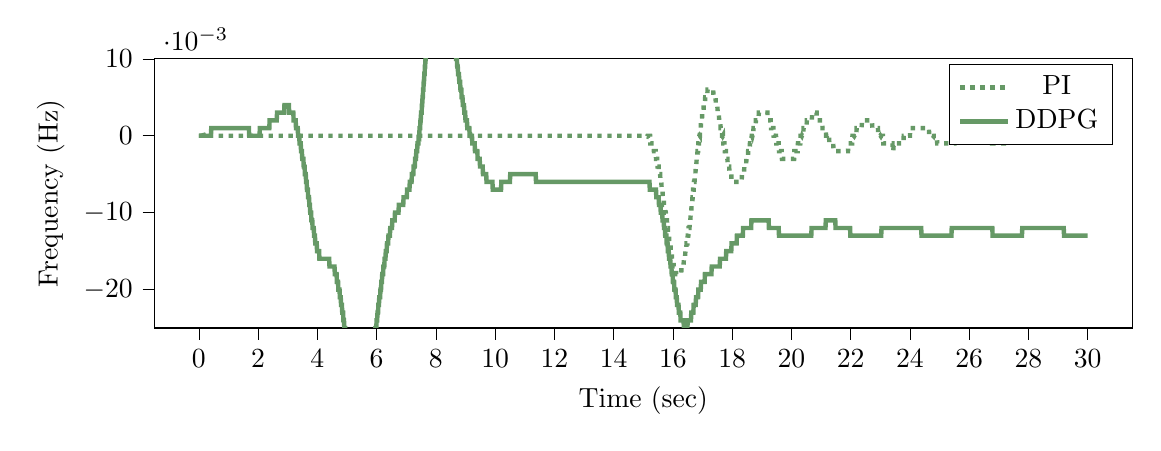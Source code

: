 % This file was created by tikzplotlib v0.9.1.
\begin{tikzpicture}

\definecolor{color0}{rgb}{0.122,0.467,0.706}
\definecolor{color1}{rgb}{1,0.498,0.055}

\begin{axis}[
compat=newest,
tick align=outside,
tick pos=left,
x grid style={white!69.02!black},
xmin=-1.5, xmax=31.5,
xtick style={color=black},
y grid style={white!69.02!black},
ymin=-0.025, ymax=0.01,
ytick style={color=black},
%yticklabel style={
%        /pgf/number format/.cd,
%        	fixed,
%        	fixed zerofill,
%         	precision=3,
%        /tikz/.cd
%},
scaled y ticks=true,
scaled y ticks=base 10:3,
width=14cm,
height=5cm,
xlabel=Time (sec),
ylabel=Frequency (Hz)
%y label style={at={(-0.2,0.5)}}
]

\addplot [ultra thick, green!20!gray, dotted]
table {%
0 0
0.01 0
0.02 0
0.03 0
0.04 0
0.05 0
0.06 0
0.07 0
0.08 0
0.09 0
0.1 0
0.11 0
0.12 0
0.13 0
0.14 0
0.15 0
0.16 0
0.17 0
0.18 0
0.19 0
0.2 0
0.21 0
0.22 0
0.23 0
0.24 0
0.25 0
0.26 0
0.27 0
0.28 0
0.29 0
0.3 0
0.31 0
0.32 0
0.33 0
0.34 0
0.35 0
0.36 0
0.37 0
0.38 0
0.39 0
0.4 0
0.41 0
0.42 0
0.43 0
0.44 0
0.45 0
0.46 0
0.47 0
0.48 0
0.49 0
0.5 0
0.51 0
0.52 0
0.53 0
0.54 0
0.55 0
0.56 0
0.57 0
0.58 0
0.59 0
0.6 0
0.61 0
0.62 0
0.63 0
0.64 0
0.65 0
0.66 0
0.67 0
0.68 0
0.69 0
0.7 0
0.71 0
0.72 0
0.73 0
0.74 0
0.75 0
0.76 0
0.77 0
0.78 0
0.79 0
0.8 0
0.81 0
0.82 0
0.83 0
0.84 0
0.85 0
0.86 0
0.87 0
0.88 0
0.89 0
0.9 0
0.91 0
0.92 0
0.93 0
0.94 0
0.95 0
0.96 0
0.97 0
0.98 0
0.99 0
1 0
1.01 0
1.02 0
1.03 0
1.04 0
1.05 0
1.06 0
1.07 0
1.08 0
1.09 0
1.1 0
1.11 0
1.12 0
1.13 0
1.14 0
1.15 0
1.16 0
1.17 0
1.18 0
1.19 0
1.2 0
1.21 0
1.22 0
1.23 0
1.24 0
1.25 0
1.26 0
1.27 0
1.28 0
1.29 0
1.3 0
1.31 0
1.32 0
1.33 0
1.34 0
1.35 0
1.36 0
1.37 0
1.38 0
1.39 0
1.4 0
1.41 0
1.42 0
1.43 0
1.44 0
1.45 0
1.46 0
1.47 0
1.48 0
1.49 0
1.5 0
1.51 0
1.52 0
1.53 0
1.54 0
1.55 0
1.56 0
1.57 0
1.58 0
1.59 0
1.6 0
1.61 0
1.62 0
1.63 0
1.64 0
1.65 0
1.66 0
1.67 0
1.68 0
1.69 0
1.7 0
1.71 0
1.72 0
1.73 0
1.74 0
1.75 0
1.76 0
1.77 0
1.78 0
1.79 0
1.8 0
1.81 0
1.82 0
1.83 0
1.84 0
1.85 0
1.86 0
1.87 0
1.88 0
1.89 0
1.9 0
1.91 0
1.92 0
1.93 0
1.94 0
1.95 0
1.96 0
1.97 0
1.98 0
1.99 0
2 0
2.01 0
2.02 0
2.03 0
2.04 0
2.05 0
2.06 0
2.07 0
2.08 0
2.09 0
2.1 0
2.11 0
2.12 0
2.13 0
2.14 0
2.15 0
2.16 0
2.17 0
2.18 0
2.19 0
2.2 0
2.21 0
2.22 0
2.23 0
2.24 0
2.25 0
2.26 0
2.27 0
2.28 0
2.29 0
2.3 0
2.31 0
2.32 0
2.33 0
2.34 0
2.35 0
2.36 0
2.37 0
2.38 0
2.39 0
2.4 0
2.41 0
2.42 0
2.43 0
2.44 0
2.45 0
2.46 0
2.47 0
2.48 0
2.49 0
2.5 0
2.51 0
2.52 0
2.53 0
2.54 0
2.55 0
2.56 0
2.57 0
2.58 0
2.59 0
2.6 0
2.61 0
2.62 0
2.63 0
2.64 0
2.65 0
2.66 0
2.67 0
2.68 0
2.69 0
2.7 0
2.71 0
2.72 0
2.73 0
2.74 0
2.75 0
2.76 0
2.77 0
2.78 0
2.79 0
2.8 0
2.81 0
2.82 0
2.83 0
2.84 0
2.85 0
2.86 0
2.87 0
2.88 0
2.89 0
2.9 0
2.91 0
2.92 0
2.93 0
2.94 0
2.95 0
2.96 0
2.97 0
2.98 0
2.99 0
3.0 0
3.01 0
3.02 0
3.03 0
3.04 0
3.05 0
3.06 0
3.07 0
3.08 0
3.09 0
3.1 0
3.11 0
3.12 0
3.13 0
3.14 0
3.15 0
3.16 0
3.17 0
3.18 0
3.19 0
3.2 0
3.21 0
3.22 0
3.23 0
3.24 0
3.25 0
3.26 0
3.27 0
3.28 0
3.29 0
3.3 0
3.31 0
3.32 0
3.33 0
3.34 0
3.35 0
3.36 0
3.37 0
3.38 0
3.39 0
3.4 0
3.41 0
3.42 0
3.43 0
3.44 0
3.45 0
3.46 0
3.47 0
3.48 0
3.49 0
3.5 0
3.51 0
3.52 0
3.53 0
3.54 0
3.55 0
3.56 0
3.57 0
3.58 0
3.59 0
3.6 0
3.61 0
3.62 0
3.63 0
3.64 0
3.65 0
3.66 0
3.67 0
3.68 0
3.69 0
3.7 0
3.71 0
3.72 0
3.73 0
3.74 0
3.75 0
3.76 0
3.77 0
3.78 0
3.79 0
3.8 0
3.81 0
3.82 0
3.83 0
3.84 0
3.85 0
3.86 0
3.87 0
3.88 0
3.89 0
3.9 0
3.91 0
3.92 0
3.93 0
3.94 0
3.95 0
3.96 0
3.97 0
3.98 0
3.99 0
4.0 0
4.01 0
4.02 0
4.03 0
4.04 0
4.05 0
4.06 0
4.07 0
4.08 0
4.09 0
4.1 0
4.11 0
4.12 0
4.13 0
4.14 0
4.15 0
4.16 0
4.17 0
4.18 0
4.19 0
4.2 0
4.21 0
4.22 0
4.23 0
4.24 0
4.25 0
4.26 0
4.27 0
4.28 0
4.29 0
4.3 0
4.31 0
4.32 0
4.33 0
4.34 0
4.35 0
4.36 0
4.37 0
4.38 0
4.39 0
4.4 0
4.41 0
4.42 0
4.43 0
4.44 0
4.45 0
4.46 0
4.47 0
4.48 0
4.49 0
4.5 0
4.51 0
4.52 0
4.53 0
4.54 0
4.55 0
4.56 0
4.57 0
4.58 0
4.59 0
4.6 0
4.61 0
4.62 0
4.63 0
4.64 0
4.65 0
4.66 0
4.67 0
4.68 0
4.69 0
4.7 0
4.71 0
4.72 0
4.73 0
4.74 0
4.75 0
4.76 0
4.77 0
4.78 0
4.79 0
4.8 0
4.81 0
4.82 0
4.83 0
4.84 0
4.85 0
4.86 0
4.87 0
4.88 0
4.89 0
4.9 0
4.91 0
4.92 0
4.93 0
4.94 0
4.95 0
4.96 0
4.97 0
4.98 0
4.99 0
5.0 0
5.01 0
5.02 0
5.03 0
5.04 0
5.05 0
5.06 0
5.07 0
5.08 0
5.09 0
5.1 0
5.11 0
5.12 0
5.13 0
5.14 0
5.15 0
5.16 0
5.17 0
5.18 0
5.19 0
5.2 0
5.21 0
5.22 0
5.23 0
5.24 0
5.25 0
5.26 0
5.27 0
5.28 0
5.29 0
5.3 0
5.31 0
5.32 0
5.33 0
5.34 0
5.35 0
5.36 0
5.37 0
5.38 0
5.39 0
5.4 0
5.41 0
5.42 0
5.43 0
5.44 0
5.45 0
5.46 0
5.47 0
5.48 0
5.49 0
5.5 0
5.51 0
5.52 0
5.53 0
5.54 0
5.55 0
5.56 0
5.57 0
5.58 0
5.59 0
5.6 0
5.61 0
5.62 0
5.63 0
5.64 0
5.65 0
5.66 0
5.67 0
5.68 0
5.69 0
5.7 0
5.71 0
5.72 0
5.73 0
5.74 0
5.75 0
5.76 0
5.77 0
5.78 0
5.79 0
5.8 0
5.81 0
5.82 0
5.83 0
5.84 0
5.85 0
5.86 0
5.87 0
5.88 0
5.89 0
5.9 0
5.91 0
5.92 0
5.93 0
5.94 0
5.95 0
5.96 0
5.97 0
5.98 0
5.99 0
6.0 0
6.01 0
6.02 0
6.03 0
6.04 0
6.05 0
6.06 0
6.07 0
6.08 0
6.09 0
6.1 0
6.11 0
6.12 0
6.13 0
6.14 0
6.15 0
6.16 0
6.17 0
6.18 0
6.19 0
6.2 0
6.21 0
6.22 0
6.23 0
6.24 0
6.25 0
6.26 0
6.27 0
6.28 0
6.29 0
6.3 0
6.31 0
6.32 0
6.33 0
6.34 0
6.35 0
6.36 0
6.37 0
6.38 0
6.39 0
6.4 0
6.41 0
6.42 0
6.43 0
6.44 0
6.45 0
6.46 0
6.47 0
6.48 0
6.49 0
6.5 0
6.51 0
6.52 0
6.53 0
6.54 0
6.55 0
6.56 0
6.57 0
6.58 0
6.59 0
6.6 0
6.61 0
6.62 0
6.63 0
6.64 0
6.65 0
6.66 0
6.67 0
6.68 0
6.69 0
6.7 0
6.71 0
6.72 0
6.73 0
6.74 0
6.75 0
6.76 0
6.77 0
6.78 0
6.79 0
6.8 0
6.81 0
6.82 0
6.83 0
6.84 0
6.85 0
6.86 0
6.87 0
6.88 0
6.89 0
6.9 0
6.91 0
6.92 0
6.93 0
6.94 0
6.95 0
6.96 0
6.97 0
6.98 0
6.99 0
7.0 0
7.01 0
7.02 0
7.03 0
7.04 0
7.05 0
7.06 0
7.07 0
7.08 0
7.09 0
7.1 0
7.11 0
7.12 0
7.13 0
7.14 0
7.15 0
7.16 0
7.17 0
7.18 0
7.19 0
7.2 0
7.21 0
7.22 0
7.23 0
7.24 0
7.25 0
7.26 0
7.27 0
7.28 0
7.29 0
7.3 0
7.31 0
7.32 0
7.33 0
7.34 0
7.35 0
7.36 0
7.37 0
7.38 0
7.39 0
7.4 0
7.41 0
7.42 0
7.43 0
7.44 0
7.45 0
7.46 0
7.47 0
7.48 0
7.49 0
7.5 0
7.51 0
7.52 0
7.53 0
7.54 0
7.55 0
7.56 0
7.57 0
7.58 0
7.59 0
7.6 0
7.61 0
7.62 0
7.63 0
7.64 0
7.65 0
7.66 0
7.67 0
7.68 0
7.69 0
7.7 0
7.71 0
7.72 0
7.73 0
7.74 0
7.75 0
7.76 0
7.77 0
7.78 0
7.79 0
7.8 0
7.81 0
7.82 0
7.83 0
7.84 0
7.85 0
7.86 0
7.87 0
7.88 0
7.89 0
7.9 0
7.91 0
7.92 0
7.93 0
7.94 0
7.95 0
7.96 0
7.97 0
7.98 0
7.99 0
8.0 0
8.01 0
8.02 0
8.03 0
8.04 0
8.05 0
8.06 0
8.07 0
8.08 0
8.09 0
8.1 0
8.11 0
8.12 0
8.13 0
8.14 0
8.15 0
8.16 0
8.17 0
8.18 0
8.19 0
8.2 0
8.21 0
8.22 0
8.23 0
8.24 0
8.25 0
8.26 0
8.27 0
8.28 0
8.29 0
8.3 0
8.31 0
8.32 0
8.33 0
8.34 0
8.35 0
8.36 0
8.37 0
8.38 0
8.39 0
8.4 0
8.41 0
8.42 0
8.43 0
8.44 0
8.45 0
8.46 0
8.47 0
8.48 0
8.49 0
8.5 0
8.51 0
8.52 0
8.53 0
8.54 0
8.55 0
8.56 0
8.57 0
8.58 0
8.59 0
8.6 0
8.61 0
8.62 0
8.63 0
8.64 0
8.65 0
8.66 0
8.67 0
8.68 0
8.69 0
8.7 0
8.71 0
8.72 0
8.73 0
8.74 0
8.75 0
8.76 0
8.77 0
8.78 0
8.79 0
8.8 0
8.81 0
8.82 0
8.83 0
8.84 0
8.85 0
8.86 0
8.87 0
8.88 0
8.89 0
8.9 0
8.91 0
8.92 0
8.93 0
8.94 0
8.95 0
8.96 0
8.97 0
8.98 0
8.99 0
9.0 0
9.01 0
9.02 0
9.03 0
9.04 0
9.05 0
9.06 0
9.07 0
9.08 0
9.09 0
9.1 0
9.11 0
9.12 0
9.13 0
9.14 0
9.15 0
9.16 0
9.17 0
9.18 0
9.19 0
9.2 0
9.21 0
9.22 0
9.23 0
9.24 0
9.25 0
9.26 0
9.27 0
9.28 0
9.29 0
9.3 0
9.31 0
9.32 0
9.33 0
9.34 0
9.35 0
9.36 0
9.37 0
9.38 0
9.39 0
9.4 0
9.41 0
9.42 0
9.43 0
9.44 0
9.45 0
9.46 0
9.47 0
9.48 0
9.49 0
9.5 0
9.51 0
9.52 0
9.53 0
9.54 0
9.55 0
9.56 0
9.57 0
9.58 0
9.59 0
9.6 0
9.61 0
9.62 0
9.63 0
9.64 0
9.65 0
9.66 0
9.67 0
9.68 0
9.69 0
9.7 0
9.71 0
9.72 0
9.73 0
9.74 0
9.75 0
9.76 0
9.77 0
9.78 0
9.79 0
9.8 0
9.81 0
9.82 0
9.83 0
9.84 0
9.85 0
9.86 0
9.87 0
9.88 0
9.89 0
9.9 0
9.91 0
9.92 0
9.93 0
9.94 0
9.95 0
9.96 0
9.97 0
9.98 0
9.99 0
10.0 0
10.01 0
10.02 0
10.03 0
10.04 0
10.05 0
10.06 0
10.07 0
10.08 0
10.09 0
10.1 0
10.11 0
10.12 0
10.13 0
10.14 0
10.15 0
10.16 0
10.17 0
10.18 0
10.19 0
10.2 0
10.21 0
10.22 0
10.23 0
10.24 0
10.25 0
10.26 0
10.27 0
10.28 0
10.29 0
10.3 0
10.31 0
10.32 0
10.33 0
10.34 0
10.35 0
10.36 0
10.37 0
10.38 0
10.39 0
10.4 0
10.41 0
10.42 0
10.43 0
10.44 0
10.45 0
10.46 0
10.47 0
10.48 0
10.49 0
10.5 0
10.51 0
10.52 0
10.53 0
10.54 0
10.55 0
10.56 0
10.57 0
10.58 0
10.59 0
10.6 0
10.61 0
10.62 0
10.63 0
10.64 0
10.65 0
10.66 0
10.67 0
10.68 0
10.69 0
10.7 0
10.71 0
10.72 0
10.73 0
10.74 0
10.75 0
10.76 0
10.77 0
10.78 0
10.79 0
10.8 0
10.81 0
10.82 0
10.83 0
10.84 0
10.85 0
10.86 0
10.87 0
10.88 0
10.89 0
10.9 0
10.91 0
10.92 0
10.93 0
10.94 0
10.95 0
10.96 0
10.97 0
10.98 0
10.99 0
11.0 0
11.01 0
11.02 0
11.03 0
11.04 0
11.05 0
11.06 0
11.07 0
11.08 0
11.09 0
11.1 0
11.11 0
11.12 0
11.13 0
11.14 0
11.15 0
11.16 0
11.17 0
11.18 0
11.19 0
11.2 0
11.21 0
11.22 0
11.23 0
11.24 0
11.25 0
11.26 0
11.27 0
11.28 0
11.29 0
11.3 0
11.31 0
11.32 0
11.33 0
11.34 0
11.35 0
11.36 0
11.37 0
11.38 0
11.39 0
11.4 0
11.41 0
11.42 0
11.43 0
11.44 0
11.45 0
11.46 0
11.47 0
11.48 0
11.49 0
11.5 0
11.51 0
11.52 0
11.53 0
11.54 0
11.55 0
11.56 0
11.57 0
11.58 0
11.59 0
11.6 0
11.61 0
11.62 0
11.63 0
11.64 0
11.65 0
11.66 0
11.67 0
11.68 0
11.69 0
11.7 0
11.71 0
11.72 0
11.73 0
11.74 0
11.75 0
11.76 0
11.77 0
11.78 0
11.79 0
11.8 0
11.81 0
11.82 0
11.83 0
11.84 0
11.85 0
11.86 0
11.87 0
11.88 0
11.89 0
11.9 0
11.91 0
11.92 0
11.93 0
11.94 0
11.95 0
11.96 0
11.97 0
11.98 0
11.99 0
12.0 0
12.01 0
12.02 0
12.03 0
12.04 0
12.05 0
12.06 0
12.07 0
12.08 0
12.09 0
12.1 0
12.11 0
12.12 0
12.13 0
12.14 0
12.15 0
12.16 0
12.17 0
12.18 0
12.19 0
12.2 0
12.21 0
12.22 0
12.23 0
12.24 0
12.25 0
12.26 0
12.27 0
12.28 0
12.29 0
12.3 0
12.31 0
12.32 0
12.33 0
12.34 0
12.35 0
12.36 0
12.37 0
12.38 0
12.39 0
12.4 0
12.41 0
12.42 0
12.43 0
12.44 0
12.45 0
12.46 0
12.47 0
12.48 0
12.49 0
12.5 0
12.51 0
12.52 0
12.53 0
12.54 0
12.55 0
12.56 0
12.57 0
12.58 0
12.59 0
12.6 0
12.61 0
12.62 0
12.63 0
12.64 0
12.65 0
12.66 0
12.67 0
12.68 0
12.69 0
12.7 0
12.71 0
12.72 0
12.73 0
12.74 0
12.75 0
12.76 0
12.77 0
12.78 0
12.79 0
12.8 0
12.81 0
12.82 0
12.83 0
12.84 0
12.85 0
12.86 0
12.87 0
12.88 0
12.89 0
12.9 0
12.91 0
12.92 0
12.93 0
12.94 0
12.95 0
12.96 0
12.97 0
12.98 0
12.99 0
13.0 0
13.01 0
13.02 0
13.03 0
13.04 0
13.05 0
13.06 0
13.07 0
13.08 0
13.09 0
13.1 0
13.11 0
13.12 0
13.13 0
13.14 0
13.15 0
13.16 0
13.17 0
13.18 0
13.19 0
13.2 0
13.21 0
13.22 0
13.23 0
13.24 0
13.25 0
13.26 0
13.27 0
13.28 0
13.29 0
13.3 0
13.31 0
13.32 0
13.33 0
13.34 0
13.35 0
13.36 0
13.37 0
13.38 0
13.39 0
13.4 0
13.41 0
13.42 0
13.43 0
13.44 0
13.45 0
13.46 0
13.47 0
13.48 0
13.49 0
13.5 0
13.51 0
13.52 0
13.53 0
13.54 0
13.55 0
13.56 0
13.57 0
13.58 0
13.59 0
13.6 0
13.61 0
13.62 0
13.63 0
13.64 0
13.65 0
13.66 0
13.67 0
13.68 0
13.69 0
13.7 0
13.71 0
13.72 0
13.73 0
13.74 0
13.75 0
13.76 0
13.77 0
13.78 0
13.79 0
13.8 0
13.81 0
13.82 0
13.83 0
13.84 0
13.85 0
13.86 0
13.87 0
13.88 0
13.89 0
13.9 0
13.91 0
13.92 0
13.93 0
13.94 0
13.95 0
13.96 0
13.97 0
13.98 0
13.99 0
14.0 0
14.01 0
14.02 0
14.03 0
14.04 0
14.05 0
14.06 0
14.07 0
14.08 0
14.09 0
14.1 0
14.11 0
14.12 0
14.13 0
14.14 0
14.15 0
14.16 0
14.17 0
14.18 0
14.19 0
14.2 0
14.21 0
14.22 0
14.23 0
14.24 0
14.25 0
14.26 0
14.27 0
14.28 0
14.29 0
14.3 0
14.31 0
14.32 0
14.33 0
14.34 0
14.35 0
14.36 0
14.37 0
14.38 0
14.39 0
14.4 0
14.41 0
14.42 0
14.43 0
14.44 0
14.45 0
14.46 0
14.47 0
14.48 0
14.49 0
14.5 0
14.51 0
14.52 0
14.53 0
14.54 0
14.55 0
14.56 0
14.57 0
14.58 0
14.59 0
14.6 0
14.61 0
14.62 0
14.63 0
14.64 0
14.65 0
14.66 0
14.67 0
14.68 0
14.69 0
14.7 0
14.71 0
14.72 0
14.73 0
14.74 0
14.75 0
14.76 0
14.77 0
14.78 0
14.79 0
14.8 0
14.81 0
14.82 0
14.83 0
14.84 0
14.85 0
14.86 0
14.87 0
14.88 0
14.89 0
14.9 0
14.91 0
14.92 0
14.93 0
14.94 0
14.95 0
14.96 0
14.97 0
14.98 0
14.99 0
15.0 0
15.01 -3.769e-08
15.02 -3.035e-07
15.03 -1.022e-06
15.04 -2.417e-06
15.05 -4.713e-06
15.06 -8.134e-06
15.07 -1.29e-05
15.08 -1.923e-05
15.09 -2.735e-05
15.1 -3.747e-05
15.11 -4.979e-05
15.12 -6.454e-05
15.13 -8.192e-05
15.14 -0.0
15.15 -0.0
15.16 -0.0
15.17 -0.0
15.18 -0.0
15.19 -0.0
15.2 -0.0
15.21 -0.0
15.22 -0.0
15.23 -0.0
15.24 -0.001
15.25 -0.001
15.26 -0.001
15.27 -0.001
15.28 -0.001
15.29 -0.001
15.3 -0.001
15.31 -0.001
15.32 -0.001
15.33 -0.001
15.34 -0.001
15.35 -0.001
15.36 -0.002
15.37 -0.002
15.38 -0.002
15.39 -0.002
15.4 -0.002
15.41 -0.002
15.42 -0.002
15.43 -0.003
15.44 -0.003
15.45 -0.003
15.46 -0.003
15.47 -0.003
15.48 -0.004
15.49 -0.004
15.5 -0.004
15.51 -0.004
15.52 -0.004
15.53 -0.005
15.54 -0.005
15.55 -0.005
15.56 -0.005
15.57 -0.005
15.58 -0.006
15.59 -0.006
15.6 -0.006
15.61 -0.006
15.62 -0.007
15.63 -0.007
15.64 -0.007
15.65 -0.007
15.66 -0.008
15.67 -0.008
15.68 -0.008
15.69 -0.008
15.7 -0.009
15.71 -0.009
15.72 -0.009
15.73 -0.01
15.74 -0.01
15.75 -0.01
15.76 -0.01
15.77 -0.011
15.78 -0.011
15.79 -0.011
15.8 -0.011
15.81 -0.012
15.82 -0.012
15.83 -0.012
15.84 -0.013
15.85 -0.013
15.86 -0.013
15.87 -0.013
15.88 -0.014
15.89 -0.014
15.9 -0.014
15.91 -0.014
15.92 -0.014
15.93 -0.015
15.94 -0.015
15.95 -0.015
15.96 -0.015
15.97 -0.016
15.98 -0.016
15.99 -0.016
16.0 -0.016
16.01 -0.016
16.02 -0.016
16.03 -0.017
16.04 -0.017
16.05 -0.017
16.06 -0.017
16.07 -0.017
16.08 -0.017
16.09 -0.017
16.1 -0.017
16.11 -0.018
16.12 -0.018
16.13 -0.018
16.14 -0.018
16.15 -0.018
16.16 -0.018
16.17 -0.018
16.18 -0.018
16.19 -0.018
16.2 -0.018
16.21 -0.018
16.22 -0.018
16.23 -0.018
16.24 -0.018
16.25 -0.018
16.26 -0.018
16.27 -0.018
16.28 -0.018
16.29 -0.017
16.3 -0.017
16.31 -0.017
16.32 -0.017
16.33 -0.017
16.34 -0.017
16.35 -0.017
16.36 -0.017
16.37 -0.016
16.38 -0.016
16.39 -0.016
16.4 -0.016
16.41 -0.016
16.42 -0.015
16.43 -0.015
16.44 -0.015
16.45 -0.015
16.46 -0.014
16.47 -0.014
16.48 -0.014
16.49 -0.014
16.5 -0.013
16.51 -0.013
16.52 -0.013
16.53 -0.012
16.54 -0.012
16.55 -0.012
16.56 -0.012
16.57 -0.011
16.58 -0.011
16.59 -0.011
16.6 -0.01
16.61 -0.01
16.62 -0.01
16.63 -0.009
16.64 -0.009
16.65 -0.009
16.66 -0.008
16.67 -0.008
16.68 -0.007
16.69 -0.007
16.7 -0.007
16.71 -0.006
16.72 -0.006
16.73 -0.006
16.74 -0.005
16.75 -0.005
16.76 -0.005
16.77 -0.004
16.78 -0.004
16.79 -0.004
16.8 -0.003
16.81 -0.003
16.82 -0.003
16.83 -0.002
16.84 -0.002
16.85 -0.002
16.86 -0.001
16.87 -0.001
16.88 -0.001
16.89 -0.0
16.9 5.663e-05
16.91 0.0
16.92 0.001
16.93 0.001
16.94 0.001
16.95 0.002
16.96 0.002
16.97 0.002
16.98 0.002
16.99 0.003
17.0 0.003
17.01 0.003
17.02 0.003
17.03 0.003
17.04 0.004
17.05 0.004
17.06 0.004
17.07 0.004
17.08 0.004
17.09 0.005
17.1 0.005
17.11 0.005
17.12 0.005
17.13 0.005
17.14 0.005
17.15 0.005
17.16 0.005
17.17 0.006
17.18 0.006
17.19 0.006
17.2 0.006
17.21 0.006
17.22 0.006
17.23 0.006
17.24 0.006
17.25 0.006
17.26 0.006
17.27 0.006
17.28 0.006
17.29 0.006
17.3 0.006
17.31 0.006
17.32 0.006
17.33 0.006
17.34 0.006
17.35 0.006
17.36 0.006
17.37 0.005
17.38 0.005
17.39 0.005
17.4 0.005
17.41 0.005
17.42 0.005
17.43 0.005
17.44 0.005
17.45 0.004
17.46 0.004
17.47 0.004
17.48 0.004
17.49 0.004
17.5 0.004
17.51 0.003
17.52 0.003
17.53 0.003
17.54 0.003
17.55 0.003
17.56 0.002
17.57 0.002
17.58 0.002
17.59 0.002
17.6 0.002
17.61 0.001
17.62 0.001
17.63 0.001
17.64 0.001
17.65 0.001
17.66 0.0
17.67 0.0
17.68 -7.181e-05
17.69 -0.0
17.7 -0.001
17.71 -0.001
17.72 -0.001
17.73 -0.001
17.74 -0.001
17.75 -0.002
17.76 -0.002
17.77 -0.002
17.78 -0.002
17.79 -0.002
17.8 -0.003
17.81 -0.003
17.82 -0.003
17.83 -0.003
17.84 -0.003
17.85 -0.004
17.86 -0.004
17.87 -0.004
17.88 -0.004
17.89 -0.004
17.9 -0.004
17.91 -0.005
17.92 -0.005
17.93 -0.005
17.94 -0.005
17.95 -0.005
17.96 -0.005
17.97 -0.005
17.98 -0.006
17.99 -0.006
18 -0.006
18.01 -0.006
18.02 -0.006
18.03 -0.006
18.04 -0.006
18.05 -0.006
18.06 -0.006
18.07 -0.006
18.08 -0.006
18.09 -0.006
18.1 -0.006
18.11 -0.006
18.12 -0.006
18.13 -0.006
18.14 -0.006
18.15 -0.006
18.16 -0.006
18.17 -0.006
18.18 -0.006
18.19 -0.006
18.2 -0.006
18.21 -0.006
18.22 -0.006
18.23 -0.006
18.24 -0.006
18.25 -0.006
18.26 -0.006
18.27 -0.006
18.28 -0.006
18.29 -0.006
18.3 -0.006
18.31 -0.006
18.32 -0.006
18.33 -0.005
18.34 -0.005
18.35 -0.005
18.36 -0.005
18.37 -0.005
18.38 -0.005
18.39 -0.005
18.4 -0.005
18.41 -0.004
18.42 -0.004
18.43 -0.004
18.44 -0.004
18.45 -0.004
18.46 -0.004
18.47 -0.004
18.48 -0.003
18.49 -0.003
18.5 -0.003
18.51 -0.003
18.52 -0.003
18.53 -0.003
18.54 -0.002
18.55 -0.002
18.56 -0.002
18.57 -0.002
18.58 -0.002
18.59 -0.002
18.6 -0.001
18.61 -0.001
18.62 -0.001
18.63 -0.001
18.64 -0.001
18.65 -0.001
18.66 -0.0
18.67 -0.0
18.68 -9.871e-05
18.69 5.541e-05
18.7 0.0
18.71 0.0
18.72 0.001
18.73 0.001
18.74 0.001
18.75 0.001
18.76 0.001
18.77 0.001
18.78 0.001
18.79 0.001
18.8 0.002
18.81 0.002
18.82 0.002
18.83 0.002
18.84 0.002
18.85 0.002
18.86 0.002
18.87 0.002
18.88 0.002
18.89 0.002
18.9 0.003
18.91 0.003
18.92 0.003
18.93 0.003
18.94 0.003
18.95 0.003
18.96 0.003
18.97 0.003
18.98 0.003
18.99 0.003
19.0 0.003
19.01 0.003
19.02 0.003
19.03 0.003
19.04 0.003
19.05 0.003
19.06 0.003
19.07 0.003
19.08 0.003
19.09 0.003
19.1 0.003
19.11 0.003
19.12 0.003
19.13 0.003
19.14 0.003
19.15 0.003
19.16 0.003
19.17 0.003
19.18 0.003
19.19 0.003
19.2 0.002
19.21 0.002
19.22 0.002
19.23 0.002
19.24 0.002
19.25 0.002
19.26 0.002
19.27 0.002
19.28 0.002
19.29 0.002
19.3 0.002
19.31 0.001
19.32 0.001
19.33 0.001
19.34 0.001
19.35 0.001
19.36 0.001
19.37 0.001
19.38 0.001
19.39 0.001
19.4 0.0
19.41 0.0
19.42 0.0
19.43 0.0
19.44 8.296e-06
19.45 -0.0
19.46 -0.0
19.47 -0.0
19.48 -0.0
19.49 -0.001
19.5 -0.001
19.51 -0.001
19.52 -0.001
19.53 -0.001
19.54 -0.001
19.55 -0.001
19.56 -0.001
19.57 -0.001
19.58 -0.002
19.59 -0.002
19.6 -0.002
19.61 -0.002
19.62 -0.002
19.63 -0.002
19.64 -0.002
19.65 -0.002
19.66 -0.002
19.67 -0.002
19.68 -0.003
19.69 -0.003
19.7 -0.003
19.71 -0.003
19.72 -0.003
19.73 -0.003
19.74 -0.003
19.75 -0.003
19.76 -0.003
19.77 -0.003
19.78 -0.003
19.79 -0.003
19.8 -0.003
19.81 -0.003
19.82 -0.003
19.83 -0.003
19.84 -0.003
19.85 -0.003
19.86 -0.003
19.87 -0.003
19.88 -0.003
19.89 -0.003
19.9 -0.003
19.91 -0.003
19.92 -0.003
19.93 -0.003
19.94 -0.003
19.95 -0.003
19.96 -0.003
19.97 -0.003
19.98 -0.003
19.99 -0.003
20.0 -0.003
20.01 -0.003
20.02 -0.003
20.03 -0.003
20.04 -0.003
20.05 -0.003
20.06 -0.003
20.07 -0.003
20.08 -0.003
20.09 -0.003
20.1 -0.002
20.11 -0.002
20.12 -0.002
20.13 -0.002
20.14 -0.002
20.15 -0.002
20.16 -0.002
20.17 -0.002
20.18 -0.002
20.19 -0.002
20.2 -0.002
20.21 -0.002
20.22 -0.001
20.23 -0.001
20.24 -0.001
20.25 -0.001
20.26 -0.001
20.27 -0.001
20.28 -0.001
20.29 -0.001
20.3 -0.001
20.31 -0.0
20.32 -0.0
20.33 -0.0
20.34 -0.0
20.35 -5.32e-05
20.36 5.146e-05
20.37 0.0
20.38 0.0
20.39 0.0
20.4 0.0
20.41 0.001
20.42 0.001
20.43 0.001
20.44 0.001
20.45 0.001
20.46 0.001
20.47 0.001
20.48 0.001
20.49 0.001
20.5 0.001
20.51 0.001
20.52 0.002
20.53 0.002
20.54 0.002
20.55 0.002
20.56 0.002
20.57 0.002
20.58 0.002
20.59 0.002
20.6 0.002
20.61 0.002
20.62 0.002
20.63 0.002
20.64 0.002
20.65 0.002
20.66 0.002
20.67 0.002
20.68 0.002
20.69 0.002
20.7 0.003
20.71 0.003
20.72 0.003
20.73 0.003
20.74 0.003
20.75 0.003
20.76 0.003
20.77 0.003
20.78 0.003
20.79 0.003
20.8 0.003
20.81 0.003
20.82 0.003
20.83 0.003
20.84 0.003
20.85 0.003
20.86 0.002
20.87 0.002
20.88 0.002
20.89 0.002
20.9 0.002
20.91 0.002
20.92 0.002
20.93 0.002
20.94 0.002
20.95 0.002
20.96 0.002
20.97 0.002
20.98 0.002
20.99 0.002
21.0 0.002
21.01 0.002
21.02 0.002
21.03 0.002
21.04 0.002
21.05 0.001
21.06 0.001
21.07 0.001
21.08 0.001
21.09 0.001
21.1 0.001
21.11 0.001
21.12 0.001
21.13 0.001
21.14 0.001
21.15 0.001
21.16 0.001
21.17 0.0
21.18 0.0
21.19 0.0
21.2 0.0
21.21 9.389e-05
21.22 6.079e-06
21.23 -8.148e-05
21.24 -0.0
21.25 -0.0
21.26 -0.0
21.27 -0.0
21.28 -0.001
21.29 -0.001
21.3 -0.001
21.31 -0.001
21.32 -0.001
21.33 -0.001
21.34 -0.001
21.35 -0.001
21.36 -0.001
21.37 -0.001
21.38 -0.001
21.39 -0.001
21.4 -0.001
21.41 -0.001
21.42 -0.002
21.43 -0.002
21.44 -0.002
21.45 -0.002
21.46 -0.002
21.47 -0.002
21.48 -0.002
21.49 -0.002
21.5 -0.002
21.51 -0.002
21.52 -0.002
21.53 -0.002
21.54 -0.002
21.55 -0.002
21.56 -0.002
21.57 -0.002
21.58 -0.002
21.59 -0.002
21.6 -0.002
21.61 -0.002
21.62 -0.002
21.63 -0.002
21.64 -0.002
21.65 -0.002
21.66 -0.002
21.67 -0.002
21.68 -0.002
21.69 -0.002
21.7 -0.002
21.71 -0.002
21.72 -0.002
21.73 -0.002
21.74 -0.002
21.75 -0.002
21.76 -0.002
21.77 -0.002
21.78 -0.002
21.79 -0.002
21.8 -0.002
21.81 -0.002
21.82 -0.002
21.83 -0.002
21.84 -0.002
21.85 -0.002
21.86 -0.002
21.87 -0.002
21.88 -0.002
21.89 -0.002
21.9 -0.002
21.91 -0.002
21.92 -0.001
21.93 -0.001
21.94 -0.001
21.95 -0.001
21.96 -0.001
21.97 -0.001
21.98 -0.001
21.99 -0.001
22.0 -0.001
22.01 -0.001
22.02 -0.001
22.03 -0.001
22.04 -0.001
22.05 -0.001
22.06 -0.0
22.07 -0.0
22.08 -0.0
22.09 -0.0
22.1 -0.0
22.11 -0.0
22.12 -4.991e-05
22.13 2.285e-05
22.14 9.521e-05
22.15 0.0
22.16 0.0
22.17 0.0
22.18 0.0
22.19 0.0
22.2 0.001
22.21 0.001
22.22 0.001
22.23 0.001
22.24 0.001
22.25 0.001
22.26 0.001
22.27 0.001
22.28 0.001
22.29 0.001
22.3 0.001
22.31 0.001
22.32 0.001
22.33 0.001
22.34 0.001
22.35 0.001
22.36 0.001
22.37 0.001
22.38 0.002
22.39 0.002
22.4 0.002
22.41 0.002
22.42 0.002
22.43 0.002
22.44 0.002
22.45 0.002
22.46 0.002
22.47 0.002
22.48 0.002
22.49 0.002
22.5 0.002
22.51 0.002
22.52 0.002
22.53 0.002
22.54 0.002
22.55 0.002
22.56 0.002
22.57 0.002
22.58 0.002
22.59 0.002
22.6 0.002
22.61 0.002
22.62 0.002
22.63 0.002
22.64 0.002
22.65 0.002
22.66 0.002
22.67 0.002
22.68 0.002
22.69 0.002
22.7 0.002
22.71 0.002
22.72 0.002
22.73 0.001
22.74 0.001
22.75 0.001
22.76 0.001
22.77 0.001
22.78 0.001
22.79 0.001
22.8 0.001
22.81 0.001
22.82 0.001
22.83 0.001
22.84 0.001
22.85 0.001
22.86 0.001
22.87 0.001
22.88 0.001
22.89 0.001
22.9 0.001
22.91 0.001
22.92 0.001
22.93 0.0
22.94 0.0
22.95 0.0
22.96 0.0
22.97 0.0
22.98 0.0
22.99 0.0
23.0 4.517e-05
23.01 -1.366e-05
23.02 -7.222e-05
23.03 -0.0
23.04 -0.0
23.05 -0.0
23.06 -0.0
23.07 -0.0
23.08 -0.0
23.09 -0.0
23.1 -0.001
23.11 -0.001
23.12 -0.001
23.13 -0.001
23.14 -0.001
23.15 -0.001
23.16 -0.001
23.17 -0.001
23.18 -0.001
23.19 -0.001
23.2 -0.001
23.21 -0.001
23.22 -0.001
23.23 -0.001
23.24 -0.001
23.25 -0.001
23.26 -0.001
23.27 -0.001
23.28 -0.001
23.29 -0.001
23.3 -0.001
23.31 -0.001
23.32 -0.001
23.33 -0.001
23.34 -0.001
23.35 -0.001
23.36 -0.001
23.37 -0.001
23.38 -0.001
23.39 -0.001
23.4 -0.001
23.41 -0.001
23.42 -0.002
23.43 -0.002
23.44 -0.002
23.45 -0.001
23.46 -0.001
23.47 -0.001
23.48 -0.001
23.49 -0.001
23.5 -0.001
23.51 -0.001
23.52 -0.001
23.53 -0.001
23.54 -0.001
23.55 -0.001
23.56 -0.001
23.57 -0.001
23.58 -0.001
23.59 -0.001
23.6 -0.001
23.61 -0.001
23.62 -0.001
23.63 -0.001
23.64 -0.001
23.65 -0.001
23.66 -0.001
23.67 -0.001
23.68 -0.001
23.69 -0.001
23.7 -0.001
23.71 -0.001
23.72 -0.001
23.73 -0.001
23.74 -0.001
23.75 -0.001
23.76 -0.001
23.77 -0.001
23.78 -0.001
23.79 -0.0
23.8 -0.0
23.81 -0.0
23.82 -0.0
23.83 -0.0
23.84 -0.0
23.85 -0.0
23.86 -0.0
23.87 -0.0
23.88 -6.815e-05
23.89 -2.013e-05
23.9 2.768e-05
23.91 7.524e-05
23.92 0.0
23.93 0.0
23.94 0.0
23.95 0.0
23.96 0.0
23.97 0.0
23.98 0.0
23.99 0.0
24.0 0.0
24.01 0.001
24.02 0.001
24.03 0.001
24.04 0.001
24.05 0.001
24.06 0.001
24.07 0.001
24.08 0.001
24.09 0.001
24.1 0.001
24.11 0.001
24.12 0.001
24.13 0.001
24.14 0.001
24.15 0.001
24.16 0.001
24.17 0.001
24.18 0.001
24.19 0.001
24.2 0.001
24.21 0.001
24.22 0.001
24.23 0.001
24.24 0.001
24.25 0.001
24.26 0.001
24.27 0.001
24.28 0.001
24.29 0.001
24.3 0.001
24.31 0.001
24.32 0.001
24.33 0.001
24.34 0.001
24.35 0.001
24.36 0.001
24.37 0.001
24.38 0.001
24.39 0.001
24.4 0.001
24.41 0.001
24.42 0.001
24.43 0.001
24.44 0.001
24.45 0.001
24.46 0.001
24.47 0.001
24.48 0.001
24.49 0.001
24.5 0.001
24.51 0.001
24.52 0.001
24.53 0.001
24.54 0.001
24.55 0.001
24.56 0.001
24.57 0.001
24.58 0.001
24.59 0.001
24.6 0.001
24.61 0.001
24.62 0.001
24.63 0.001
24.64 0.001
24.65 0.0
24.66 0.0
24.67 0.0
24.68 0.0
24.69 0.0
24.7 0.0
24.71 0.0
24.72 0.0
24.73 0.0
24.74 0.0
24.75 9.871e-05
24.76 5.941e-05
24.77 2.02e-05
24.78 -1.886e-05
24.79 -5.773e-05
24.8 -9.635e-05
24.81 -0.0
24.82 -0.0
24.83 -0.0
24.84 -0.0
24.85 -0.0
24.86 -0.0
24.87 -0.0
24.88 -0.0
24.89 -0.0
24.9 -0.0
24.91 -0.0
24.92 -0.001
24.93 -0.001
24.94 -0.001
24.95 -0.001
24.96 -0.001
24.97 -0.001
24.98 -0.001
24.99 -0.001
25.0 -0.001
25.01 -0.001
25.02 -0.001
25.03 -0.001
25.04 -0.001
25.05 -0.001
25.06 -0.001
25.07 -0.001
25.08 -0.001
25.09 -0.001
25.1 -0.001
25.11 -0.001
25.12 -0.001
25.13 -0.001
25.14 -0.001
25.15 -0.001
25.16 -0.001
25.17 -0.001
25.18 -0.001
25.19 -0.001
25.2 -0.001
25.21 -0.001
25.22 -0.001
25.23 -0.001
25.24 -0.001
25.25 -0.001
25.26 -0.001
25.27 -0.001
25.28 -0.001
25.29 -0.001
25.3 -0.001
25.31 -0.001
25.32 -0.001
25.33 -0.001
25.34 -0.001
25.35 -0.001
25.36 -0.001
25.37 -0.001
25.38 -0.001
25.39 -0.001
25.4 -0.001
25.41 -0.001
25.42 -0.001
25.43 -0.001
25.44 -0.001
25.45 -0.001
25.46 -0.001
25.47 -0.001
25.48 -0.001
25.49 -0.001
25.5 -0.001
25.51 -0.0
25.52 -0.0
25.53 -0.0
25.54 -0.0
25.55 -0.0
25.56 -0.0
25.57 -0.0
25.58 -0.0
25.59 -0.0
25.6 -0.0
25.61 -0.0
25.62 -0.0
25.63 -9.715e-05
25.64 -6.49e-05
25.65 -3.272e-05
25.66 -6.448e-07
25.67 3.129e-05
25.68 6.303e-05
25.69 9.456e-05
25.7 0.0
25.71 0.0
25.72 0.0
25.73 0.0
25.74 0.0
25.75 0.0
25.76 0.0
25.77 0.0
25.78 0.0
25.79 0.0
25.8 0.0
25.81 0.0
25.82 0.0
25.83 0.0
25.84 0.001
25.85 0.001
25.86 0.001
25.87 0.001
25.88 0.001
25.89 0.001
25.9 0.001
25.91 0.001
25.92 0.001
25.93 0.001
25.94 0.001
25.95 0.001
25.96 0.001
25.97 0.001
25.98 0.001
25.99 0.001
26.0 0.001
26.01 0.001
26.02 0.001
26.03 0.001
26.04 0.001
26.05 0.001
26.06 0.001
26.07 0.001
26.08 0.001
26.09 0.001
26.1 0.001
26.11 0.001
26.12 0.001
26.13 0.001
26.14 0.001
26.15 0.001
26.16 0.001
26.17 0.001
26.18 0.001
26.19 0.001
26.2 0.001
26.21 0.001
26.22 0.001
26.23 0.001
26.24 0.001
26.25 0.001
26.26 0.001
26.27 0.001
26.28 0.001
26.29 0.001
26.3 0.001
26.31 0.001
26.32 0.001
26.33 0.001
26.34 0.001
26.35 0.0
26.36 0.0
26.37 0.0
26.38 0.0
26.39 0.0
26.4 0.0
26.41 0.0
26.42 0.0
26.43 0.0
26.44 0.0
26.45 0.0
26.46 0.0
26.47 0.0
26.48 0.0
26.49 0.0
26.5 0.0
26.51 9.096e-05
26.52 6.458e-05
26.53 3.823e-05
26.54 1.195e-05
26.55 -1.423e-05
26.56 -4.027e-05
26.57 -6.614e-05
26.58 -9.181e-05
26.59 -0.0
26.6 -0.0
26.61 -0.0
26.62 -0.0
26.63 -0.0
26.64 -0.0
26.65 -0.0
26.66 -0.0
26.67 -0.0
26.68 -0.0
26.69 -0.0
26.7 -0.0
26.71 -0.0
26.72 -0.0
26.73 -0.0
26.74 -0.0
26.75 -0.0
26.76 -0.0
26.77 -0.001
26.78 -0.001
26.79 -0.001
26.8 -0.001
26.81 -0.001
26.82 -0.001
26.83 -0.001
26.84 -0.001
26.85 -0.001
26.86 -0.001
26.87 -0.001
26.88 -0.001
26.89 -0.001
26.9 -0.001
26.91 -0.001
26.92 -0.001
26.93 -0.001
26.94 -0.001
26.95 -0.001
26.96 -0.001
26.97 -0.001
26.98 -0.001
26.99 -0.001
27.0 -0.001
27.01 -0.001
27.02 -0.001
27.03 -0.001
27.04 -0.001
27.05 -0.001
27.06 -0.001
27.07 -0.001
27.08 -0.001
27.09 -0.001
27.1 -0.001
27.11 -0.001
27.12 -0.001
27.13 -0.001
27.14 -0.001
27.15 -0.001
27.16 -0.001
27.17 -0.001
27.18 -0.0
27.19 -0.0
27.2 -0.0
27.21 -0.0
27.22 -0.0
27.23 -0.0
27.24 -0.0
27.25 -0.0
27.26 -0.0
27.27 -0.0
27.28 -0.0
27.29 -0.0
27.3 -0.0
27.31 -0.0
27.32 -0.0
27.33 -0.0
27.34 -0.0
27.35 -0.0
27.36 -0.0
27.37 -0.0
27.38 -0.0
27.39 -8.543e-05
27.4 -6.386e-05
27.41 -4.231e-05
27.42 -2.081e-05
27.43 6.242e-07
27.44 2.196e-05
27.45 4.317e-05
27.46 6.422e-05
27.47 8.51e-05
27.48 0.0
27.49 0.0
27.5 0.0
27.51 0.0
27.52 0.0
27.53 0.0
27.54 0.0
27.55 0.0
27.56 0.0
27.57 0.0
27.58 0.0
27.59 0.0
27.6 0.0
27.61 0.0
27.62 0.0
27.63 0.0
27.64 0.0
27.65 0.0
27.66 0.0
27.67 0.0
27.68 0.0
27.69 0.0
27.7 0.0
27.71 0.0
27.72 0.0
27.73 0.0
27.74 0.001
27.75 0.001
27.76 0.001
27.77 0.001
27.78 0.001
27.79 0.001
27.8 0.001
27.81 0.001
27.82 0.001
27.83 0.001
27.84 0.001
27.85 0.001
27.86 0.001
27.87 0.001
27.88 0.001
27.89 0.001
27.9 0.001
27.91 0.001
27.92 0.001
27.93 0.001
27.94 0.001
27.95 0.001
27.96 0.001
27.97 0.001
27.98 0.0
27.99 0.0
28.0 0.0
28.01 0.0
28.02 0.0
28.03 0.0
28.04 0.0
28.05 0.0
28.06 0.0
28.07 0.0
28.08 0.0
28.09 0.0
28.1 0.0
28.11 0.0
28.12 0.0
28.13 0.0
28.14 0.0
28.15 0.0
28.16 0.0
28.17 0.0
28.18 0.0
28.19 0.0
28.2 0.0
28.21 0.0
28.22 0.0
28.23 0.0
28.24 0.0
28.25 0.0
28.26 9.516e-05
28.27 7.758e-05
28.28 5.998e-05
28.29 4.239e-05
28.3 2.482e-05
28.31 7.304e-06
28.32 -1.014e-05
28.33 -2.75e-05
28.34 -4.474e-05
28.35 -6.184e-05
28.36 -7.879e-05
28.37 -9.557e-05
28.38 -0.0
28.39 -0.0
28.4 -0.0
28.41 -0.0
28.42 -0.0
28.43 -0.0
28.44 -0.0
28.45 -0.0
28.46 -0.0
28.47 -0.0
28.48 -0.0
28.49 -0.0
28.5 -0.0
28.51 -0.0
28.52 -0.0
28.53 -0.0
28.54 -0.0
28.55 -0.0
28.56 -0.0
28.57 -0.0
28.58 -0.0
28.59 -0.0
28.6 -0.0
28.61 -0.0
28.62 -0.0
28.63 -0.0
28.64 -0.0
28.65 -0.0
28.66 -0.0
28.67 -0.0
28.68 -0.0
28.69 -0.0
28.7 -0.0
28.71 -0.0
28.72 -0.0
28.73 -0.0
28.74 -0.0
28.75 -0.0
28.76 -0.0
28.77 -0.0
28.78 -0.0
28.79 -0.0
28.8 -0.0
28.81 -0.0
28.82 -0.0
28.83 -0.0
28.84 -0.0
28.85 -0.0
28.86 -0.0
28.87 -0.0
28.88 -0.0
28.89 -0.0
28.9 -0.0
28.91 -0.0
28.92 -0.0
28.93 -0.0
28.94 -0.0
28.95 -0.0
28.96 -0.0
28.97 -0.0
28.98 -0.0
28.99 -0.0
29.0 -0.0
29.01 -0.0
29.02 -0.0
29.03 -0.0
29.04 -0.0
29.05 -0.0
29.06 -0.0
29.07 -0.0
29.08 -0.0
29.09 -0.0
29.1 -0.0
29.11 -0.0
29.12 -0.0
29.13 -9.851e-05
29.14 -8.422e-05
29.15 -6.989e-05
29.16 -5.554e-05
29.17 -4.118e-05
29.18 -2.684e-05
29.19 -1.253e-05
29.2 1.734e-06
29.21 1.593e-05
29.22 3.004e-05
29.23 4.404e-05
29.24 5.793e-05
29.25 7.168e-05
29.26 8.527e-05
29.27 9.87e-05
29.28 0.0
29.29 0.0
29.3 0.0
29.31 0.0
29.32 0.0
29.33 0.0
29.34 0.0
29.35 0.0
29.36 0.0
29.37 0.0
29.38 0.0
29.39 0.0
29.4 0.0
29.41 0.0
29.42 0.0
29.43 0.0
29.44 0.0
29.45 0.0
29.46 0.0
29.47 0.0
29.48 0.0
29.49 0.0
29.5 0.0
29.51 0.0
29.52 0.0
29.53 0.0
29.54 0.0
29.55 0.0
29.56 0.0
29.57 0.0
29.58 0.0
29.59 0.0
29.6 0.0
29.61 0.0
29.62 0.0
29.63 0.0
29.64 0.0
29.65 0.0
29.66 0.0
29.67 0.0
29.68 0.0
29.69 0.0
29.7 0.0
29.71 0.0
29.72 0.0
29.73 0.0
29.74 0.0
29.75 0.0
29.76 0.0
29.77 0.0
29.78 0.0
29.79 0.0
29.8 0.0
29.81 0.0
29.82 0.0
29.83 0.0
29.84 0.0
29.85 0.0
29.86 0.0
29.87 0.0
29.88 0.0
29.89 0.0
29.9 0.0
29.91 0.0
29.92 0.0
29.93 0.0
29.94 0.0
29.95 0.0
29.96 0.0
29.97 0.0
29.98 0.0
29.99 0.0
30.0 9.713e-05
};
\addlegendentry{PI};
\addplot [ultra thick, green!20!gray]
table {%
0 0
0.01 6.439e-08
0.02 4.727e-07
0.03 1.454e-06
0.04 3.144e-06
0.05 5.621e-06
0.06 8.926e-06
0.07 1.308e-05
0.08 1.807e-05
0.09 2.391e-05
0.1 3.057e-05
0.11 3.804e-05
0.12 4.628e-05
0.13 5.528e-05
0.14 6.5e-05
0.15 7.541e-05
0.16 8.649e-05
0.17 9.819e-05
0.18 0.0
0.19 0.0
0.2 0.0
0.21 0.0
0.22 0.0
0.23 0.0
0.24 0.0
0.25 0.0
0.26 0.0
0.27 0.0
0.28 0.0
0.29 0.0
0.3 0.0
0.31 0.0
0.32 0.0
0.33 0.0
0.34 0.0
0.35 0.0
0.36 0.0
0.37 0.0
0.38 0.0
0.39 0.0
0.4 0.0
0.41 0.0
0.42 0.001
0.43 0.001
0.44 0.001
0.45 0.001
0.46 0.001
0.47 0.001
0.48 0.001
0.49 0.001
0.5 0.001
0.51 0.001
0.52 0.001
0.53 0.001
0.54 0.001
0.55 0.001
0.56 0.001
0.57 0.001
0.58 0.001
0.59 0.001
0.6 0.001
0.61 0.001
0.62 0.001
0.63 0.001
0.64 0.001
0.65 0.001
0.66 0.001
0.67 0.001
0.68 0.001
0.69 0.001
0.7 0.001
0.71 0.001
0.72 0.001
0.73 0.001
0.74 0.001
0.75 0.001
0.76 0.001
0.77 0.001
0.78 0.001
0.79 0.001
0.8 0.001
0.81 0.001
0.82 0.001
0.83 0.001
0.84 0.001
0.85 0.001
0.86 0.001
0.87 0.001
0.88 0.001
0.89 0.001
0.9 0.001
0.91 0.001
0.92 0.001
0.93 0.001
0.94 0.001
0.95 0.001
0.96 0.001
0.97 0.001
0.98 0.001
0.99 0.001
1 0.001
1.01 0.001
1.02 0.001
1.03 0.001
1.04 0.001
1.05 0.001
1.06 0.001
1.07 0.001
1.08 0.001
1.09 0.001
1.1 0.001
1.11 0.001
1.12 0.001
1.13 0.001
1.14 0.001
1.15 0.001
1.16 0.001
1.17 0.001
1.18 0.001
1.19 0.001
1.2 0.001
1.21 0.001
1.22 0.001
1.23 0.001
1.24 0.001
1.25 0.001
1.26 0.001
1.27 0.001
1.28 0.001
1.29 0.001
1.3 0.001
1.31 0.001
1.32 0.001
1.33 0.001
1.34 0.001
1.35 0.001
1.36 0.001
1.37 0.001
1.38 0.001
1.39 0.001
1.4 0.001
1.41 0.001
1.42 0.001
1.43 0.001
1.44 0.001
1.45 0.001
1.46 0.001
1.47 0.001
1.48 0.001
1.49 0.001
1.5 0.001
1.51 0.001
1.52 0.001
1.53 0.001
1.54 0.001
1.55 0.001
1.56 0.001
1.57 0.001
1.58 0.001
1.59 0.001
1.6 0.001
1.61 0.001
1.62 0.001
1.63 0.001
1.64 0.001
1.65 0.001
1.66 0.001
1.67 0.001
1.68 0.001
1.69 0.001
1.7 0.0
1.71 0.0
1.72 0.0
1.73 0.0
1.74 0.0
1.75 0.0
1.76 0.0
1.77 0.0
1.78 0.0
1.79 0.0
1.8 0.0
1.81 0.0
1.82 0.0
1.83 0.0
1.84 0.0
1.85 0.0
1.86 0.0
1.87 0.0
1.88 0.0
1.89 0.0
1.9 0.0
1.91 0.0
1.92 0.0
1.93 0.0
1.94 0.0
1.95 0.0
1.96 0.0
1.97 0.0
1.98 0.0
1.99 0.0
2 0.0
2.01 0.0
2.02 0.0
2.03 0.0
2.04 0.0
2.05 0.0
2.06 0.001
2.07 0.001
2.08 0.001
2.09 0.001
2.1 0.001
2.11 0.001
2.12 0.001
2.13 0.001
2.14 0.001
2.15 0.001
2.16 0.001
2.17 0.001
2.18 0.001
2.19 0.001
2.2 0.001
2.21 0.001
2.22 0.001
2.23 0.001
2.24 0.001
2.25 0.001
2.26 0.001
2.27 0.001
2.28 0.001
2.29 0.001
2.3 0.001
2.31 0.001
2.32 0.001
2.33 0.001
2.34 0.001
2.35 0.001
2.36 0.001
2.37 0.001
2.38 0.001
2.39 0.002
2.4 0.002
2.41 0.002
2.42 0.002
2.43 0.002
2.44 0.002
2.45 0.002
2.46 0.002
2.47 0.002
2.48 0.002
2.49 0.002
2.5 0.002
2.51 0.002
2.52 0.002
2.53 0.002
2.54 0.002
2.55 0.002
2.56 0.002
2.57 0.002
2.58 0.002
2.59 0.002
2.6 0.002
2.61 0.002
2.62 0.002
2.63 0.002
2.64 0.003
2.65 0.003
2.66 0.003
2.67 0.003
2.68 0.003
2.69 0.003
2.7 0.003
2.71 0.003
2.72 0.003
2.73 0.003
2.74 0.003
2.75 0.003
2.76 0.003
2.77 0.003
2.78 0.003
2.79 0.003
2.8 0.003
2.81 0.003
2.82 0.003
2.83 0.003
2.84 0.003
2.85 0.003
2.86 0.003
2.87 0.003
2.88 0.003
2.89 0.004
2.9 0.004
2.91 0.004
2.92 0.004
2.93 0.004
2.94 0.004
2.95 0.004
2.96 0.004
2.97 0.004
2.98 0.004
2.99 0.004
3.0 0.004
3.01 0.004
3.02 0.004
3.03 0.004
3.04 0.004
3.05 0.003
3.06 0.003
3.07 0.003
3.08 0.003
3.09 0.003
3.1 0.003
3.11 0.003
3.12 0.003
3.13 0.003
3.14 0.003
3.15 0.003
3.16 0.003
3.17 0.003
3.18 0.003
3.19 0.003
3.2 0.002
3.21 0.002
3.22 0.002
3.23 0.002
3.24 0.002
3.25 0.002
3.26 0.002
3.27 0.002
3.28 0.001
3.29 0.001
3.3 0.001
3.31 0.001
3.32 0.001
3.33 0.001
3.34 0.001
3.35 0.0
3.36 0.0
3.37 2.021e-05
3.38 -0.0
3.39 -0.0
3.4 -0.001
3.41 -0.001
3.42 -0.001
3.43 -0.001
3.44 -0.001
3.45 -0.002
3.46 -0.002
3.47 -0.002
3.48 -0.002
3.49 -0.003
3.5 -0.003
3.51 -0.003
3.52 -0.003
3.53 -0.003
3.54 -0.004
3.55 -0.004
3.56 -0.004
3.57 -0.004
3.58 -0.005
3.59 -0.005
3.6 -0.005
3.61 -0.005
3.62 -0.006
3.63 -0.006
3.64 -0.006
3.65 -0.007
3.66 -0.007
3.67 -0.007
3.68 -0.007
3.69 -0.008
3.7 -0.008
3.71 -0.008
3.72 -0.008
3.73 -0.009
3.74 -0.009
3.75 -0.009
3.76 -0.01
3.77 -0.01
3.78 -0.01
3.79 -0.01
3.8 -0.011
3.81 -0.011
3.82 -0.011
3.83 -0.011
3.84 -0.012
3.85 -0.012
3.86 -0.012
3.87 -0.012
3.88 -0.012
3.89 -0.013
3.9 -0.013
3.91 -0.013
3.92 -0.013
3.93 -0.014
3.94 -0.014
3.95 -0.014
3.96 -0.014
3.97 -0.014
3.98 -0.014
3.99 -0.015
4.0 -0.015
4.01 -0.015
4.02 -0.015
4.03 -0.015
4.04 -0.015
4.05 -0.015
4.06 -0.015
4.07 -0.016
4.08 -0.016
4.09 -0.016
4.1 -0.016
4.11 -0.016
4.12 -0.016
4.13 -0.016
4.14 -0.016
4.15 -0.016
4.16 -0.016
4.17 -0.016
4.18 -0.016
4.19 -0.016
4.2 -0.016
4.21 -0.016
4.22 -0.016
4.23 -0.016
4.24 -0.016
4.25 -0.016
4.26 -0.016
4.27 -0.016
4.28 -0.016
4.29 -0.016
4.3 -0.016
4.31 -0.016
4.32 -0.016
4.33 -0.016
4.34 -0.016
4.35 -0.016
4.36 -0.016
4.37 -0.016
4.38 -0.016
4.39 -0.016
4.4 -0.016
4.41 -0.017
4.42 -0.017
4.43 -0.017
4.44 -0.017
4.45 -0.017
4.46 -0.017
4.47 -0.017
4.48 -0.017
4.49 -0.017
4.5 -0.017
4.51 -0.017
4.52 -0.017
4.53 -0.017
4.54 -0.017
4.55 -0.017
4.56 -0.017
4.57 -0.017
4.58 -0.017
4.59 -0.018
4.6 -0.018
4.61 -0.018
4.62 -0.018
4.63 -0.018
4.64 -0.018
4.65 -0.018
4.66 -0.019
4.67 -0.019
4.68 -0.019
4.69 -0.019
4.7 -0.019
4.71 -0.02
4.72 -0.02
4.73 -0.02
4.74 -0.02
4.75 -0.02
4.76 -0.021
4.77 -0.021
4.78 -0.021
4.79 -0.021
4.8 -0.022
4.81 -0.022
4.82 -0.022
4.83 -0.022
4.84 -0.023
4.85 -0.023
4.86 -0.023
4.87 -0.023
4.88 -0.024
4.89 -0.024
4.9 -0.024
4.91 -0.025
4.92 -0.025
4.93 -0.025
4.94 -0.025
4.95 -0.026
4.96 -0.026
4.97 -0.026
4.98 -0.027
4.99 -0.027
5.0 -0.027
5.01 -0.027
5.02 -0.028
5.03 -0.028
5.04 -0.028
5.05 -0.028
5.06 -0.029
5.07 -0.029
5.08 -0.029
5.09 -0.029
5.1 -0.03
5.11 -0.03
5.12 -0.03
5.13 -0.03
5.14 -0.031
5.15 -0.031
5.16 -0.031
5.17 -0.031
5.18 -0.032
5.19 -0.032
5.2 -0.032
5.21 -0.032
5.22 -0.033
5.23 -0.033
5.24 -0.033
5.25 -0.033
5.26 -0.033
5.27 -0.033
5.28 -0.034
5.29 -0.034
5.3 -0.034
5.31 -0.034
5.32 -0.034
5.33 -0.034
5.34 -0.034
5.35 -0.035
5.36 -0.035
5.37 -0.035
5.38 -0.035
5.39 -0.035
5.4 -0.035
5.41 -0.035
5.42 -0.035
5.43 -0.035
5.44 -0.035
5.45 -0.035
5.46 -0.035
5.47 -0.035
5.48 -0.035
5.49 -0.035
5.5 -0.035
5.51 -0.035
5.52 -0.035
5.53 -0.035
5.54 -0.035
5.55 -0.035
5.56 -0.035
5.57 -0.034
5.58 -0.034
5.59 -0.034
5.6 -0.034
5.61 -0.034
5.62 -0.034
5.63 -0.034
5.64 -0.033
5.65 -0.033
5.66 -0.033
5.67 -0.033
5.68 -0.033
5.69 -0.033
5.7 -0.032
5.71 -0.032
5.72 -0.032
5.73 -0.032
5.74 -0.032
5.75 -0.031
5.76 -0.031
5.77 -0.031
5.78 -0.031
5.79 -0.03
5.8 -0.03
5.81 -0.03
5.82 -0.03
5.83 -0.029
5.84 -0.029
5.85 -0.029
5.86 -0.028
5.87 -0.028
5.88 -0.028
5.89 -0.028
5.9 -0.027
5.91 -0.027
5.92 -0.027
5.93 -0.026
5.94 -0.026
5.95 -0.026
5.96 -0.025
5.97 -0.025
5.98 -0.025
5.99 -0.025
6.0 -0.024
6.01 -0.024
6.02 -0.024
6.03 -0.023
6.04 -0.023
6.05 -0.023
6.06 -0.022
6.07 -0.022
6.08 -0.022
6.09 -0.021
6.1 -0.021
6.11 -0.021
6.12 -0.021
6.13 -0.02
6.14 -0.02
6.15 -0.02
6.16 -0.019
6.17 -0.019
6.18 -0.019
6.19 -0.018
6.2 -0.018
6.21 -0.018
6.22 -0.018
6.23 -0.017
6.24 -0.017
6.25 -0.017
6.26 -0.017
6.27 -0.016
6.28 -0.016
6.29 -0.016
6.3 -0.016
6.31 -0.015
6.32 -0.015
6.33 -0.015
6.34 -0.015
6.35 -0.014
6.36 -0.014
6.37 -0.014
6.38 -0.014
6.39 -0.014
6.4 -0.013
6.41 -0.013
6.42 -0.013
6.43 -0.013
6.44 -0.013
6.45 -0.013
6.46 -0.012
6.47 -0.012
6.48 -0.012
6.49 -0.012
6.5 -0.012
6.51 -0.012
6.52 -0.012
6.53 -0.011
6.54 -0.011
6.55 -0.011
6.56 -0.011
6.57 -0.011
6.58 -0.011
6.59 -0.011
6.6 -0.011
6.61 -0.011
6.62 -0.01
6.63 -0.01
6.64 -0.01
6.65 -0.01
6.66 -0.01
6.67 -0.01
6.68 -0.01
6.69 -0.01
6.7 -0.01
6.71 -0.01
6.72 -0.01
6.73 -0.01
6.74 -0.01
6.75 -0.009
6.76 -0.009
6.77 -0.009
6.78 -0.009
6.79 -0.009
6.8 -0.009
6.81 -0.009
6.82 -0.009
6.83 -0.009
6.84 -0.009
6.85 -0.009
6.86 -0.009
6.87 -0.009
6.88 -0.009
6.89 -0.009
6.9 -0.009
6.91 -0.008
6.92 -0.008
6.93 -0.008
6.94 -0.008
6.95 -0.008
6.96 -0.008
6.97 -0.008
6.98 -0.008
6.99 -0.008
7.0 -0.008
7.01 -0.008
7.02 -0.008
7.03 -0.007
7.04 -0.007
7.05 -0.007
7.06 -0.007
7.07 -0.007
7.08 -0.007
7.09 -0.007
7.1 -0.007
7.11 -0.007
7.12 -0.006
7.13 -0.006
7.14 -0.006
7.15 -0.006
7.16 -0.006
7.17 -0.006
7.18 -0.006
7.19 -0.005
7.2 -0.005
7.21 -0.005
7.22 -0.005
7.23 -0.005
7.24 -0.005
7.25 -0.004
7.26 -0.004
7.27 -0.004
7.28 -0.004
7.29 -0.004
7.3 -0.003
7.31 -0.003
7.32 -0.003
7.33 -0.003
7.34 -0.002
7.35 -0.002
7.36 -0.002
7.37 -0.002
7.38 -0.001
7.39 -0.001
7.4 -0.001
7.41 -0.001
7.42 -0.0
7.43 4.588e-05
7.44 0.0
7.45 0.001
7.46 0.001
7.47 0.001
7.48 0.002
7.49 0.002
7.5 0.003
7.51 0.003
7.52 0.003
7.53 0.004
7.54 0.004
7.55 0.005
7.56 0.005
7.57 0.006
7.58 0.006
7.59 0.007
7.6 0.007
7.61 0.008
7.62 0.008
7.63 0.009
7.64 0.009
7.65 0.01
7.66 0.01
7.67 0.011
7.68 0.011
7.69 0.012
7.7 0.012
7.71 0.013
7.72 0.013
7.73 0.014
7.74 0.015
7.75 0.015
7.76 0.016
7.77 0.016
7.78 0.017
7.79 0.017
7.8 0.018
7.81 0.018
7.82 0.019
7.83 0.019
7.84 0.02
7.85 0.02
7.86 0.021
7.87 0.021
7.88 0.021
7.89 0.022
7.9 0.022
7.91 0.022
7.92 0.023
7.93 0.023
7.94 0.023
7.95 0.024
7.96 0.024
7.97 0.024
7.98 0.024
7.99 0.024
8.0 0.025
8.01 0.025
8.02 0.025
8.03 0.025
8.04 0.025
8.05 0.025
8.06 0.025
8.07 0.025
8.08 0.025
8.09 0.025
8.1 0.025
8.11 0.025
8.12 0.025
8.13 0.025
8.14 0.025
8.15 0.025
8.16 0.024
8.17 0.024
8.18 0.024
8.19 0.024
8.2 0.024
8.21 0.024
8.22 0.023
8.23 0.023
8.24 0.023
8.25 0.023
8.26 0.022
8.27 0.022
8.28 0.022
8.29 0.022
8.3 0.021
8.31 0.021
8.32 0.021
8.33 0.021
8.34 0.02
8.35 0.02
8.36 0.02
8.37 0.019
8.38 0.019
8.39 0.019
8.4 0.019
8.41 0.018
8.42 0.018
8.43 0.018
8.44 0.017
8.45 0.017
8.46 0.017
8.47 0.016
8.48 0.016
8.49 0.016
8.5 0.015
8.51 0.015
8.52 0.015
8.53 0.015
8.54 0.014
8.55 0.014
8.56 0.014
8.57 0.013
8.58 0.013
8.59 0.013
8.6 0.013
8.61 0.012
8.62 0.012
8.63 0.012
8.64 0.011
8.65 0.011
8.66 0.011
8.67 0.011
8.68 0.01
8.69 0.01
8.7 0.01
8.71 0.01
8.72 0.009
8.73 0.009
8.74 0.009
8.75 0.008
8.76 0.008
8.77 0.008
8.78 0.008
8.79 0.007
8.8 0.007
8.81 0.007
8.82 0.007
8.83 0.006
8.84 0.006
8.85 0.006
8.86 0.006
8.87 0.005
8.88 0.005
8.89 0.005
8.9 0.005
8.91 0.004
8.92 0.004
8.93 0.004
8.94 0.004
8.95 0.004
8.96 0.003
8.97 0.003
8.98 0.003
8.99 0.003
9.0 0.002
9.01 0.002
9.02 0.002
9.03 0.002
9.04 0.002
9.05 0.002
9.06 0.001
9.07 0.001
9.08 0.001
9.09 0.001
9.1 0.001
9.11 0.001
9.12 0.001
9.13 0.001
9.14 0.0
9.15 0.0
9.16 0.0
9.17 0.0
9.18 2.937e-05
9.19 -7.919e-05
9.2 -0.0
9.21 -0.0
9.22 -0.0
9.23 -0.001
9.24 -0.001
9.25 -0.001
9.26 -0.001
9.27 -0.001
9.28 -0.001
9.29 -0.001
9.3 -0.001
9.31 -0.001
9.32 -0.002
9.33 -0.002
9.34 -0.002
9.35 -0.002
9.36 -0.002
9.37 -0.002
9.38 -0.002
9.39 -0.002
9.4 -0.002
9.41 -0.003
9.42 -0.003
9.43 -0.003
9.44 -0.003
9.45 -0.003
9.46 -0.003
9.47 -0.003
9.48 -0.003
9.49 -0.004
9.5 -0.004
9.51 -0.004
9.52 -0.004
9.53 -0.004
9.54 -0.004
9.55 -0.004
9.56 -0.004
9.57 -0.004
9.58 -0.004
9.59 -0.005
9.6 -0.005
9.61 -0.005
9.62 -0.005
9.63 -0.005
9.64 -0.005
9.65 -0.005
9.66 -0.005
9.67 -0.005
9.68 -0.005
9.69 -0.005
9.7 -0.005
9.71 -0.006
9.72 -0.006
9.73 -0.006
9.74 -0.006
9.75 -0.006
9.76 -0.006
9.77 -0.006
9.78 -0.006
9.79 -0.006
9.8 -0.006
9.81 -0.006
9.82 -0.006
9.83 -0.006
9.84 -0.006
9.85 -0.006
9.86 -0.006
9.87 -0.006
9.88 -0.006
9.89 -0.006
9.9 -0.006
9.91 -0.006
9.92 -0.007
9.93 -0.007
9.94 -0.007
9.95 -0.007
9.96 -0.007
9.97 -0.007
9.98 -0.007
9.99 -0.007
10.0 -0.007
10.01 -0.007
10.02 -0.007
10.03 -0.007
10.04 -0.007
10.05 -0.007
10.06 -0.007
10.07 -0.007
10.08 -0.007
10.09 -0.007
10.1 -0.007
10.11 -0.007
10.12 -0.007
10.13 -0.007
10.14 -0.007
10.15 -0.007
10.16 -0.007
10.17 -0.007
10.18 -0.007
10.19 -0.007
10.2 -0.007
10.21 -0.006
10.22 -0.006
10.23 -0.006
10.24 -0.006
10.25 -0.006
10.26 -0.006
10.27 -0.006
10.28 -0.006
10.29 -0.006
10.3 -0.006
10.31 -0.006
10.32 -0.006
10.33 -0.006
10.34 -0.006
10.35 -0.006
10.36 -0.006
10.37 -0.006
10.38 -0.006
10.39 -0.006
10.4 -0.006
10.41 -0.006
10.42 -0.006
10.43 -0.006
10.44 -0.006
10.45 -0.006
10.46 -0.006
10.47 -0.006
10.48 -0.006
10.49 -0.006
10.5 -0.006
10.51 -0.005
10.52 -0.005
10.53 -0.005
10.54 -0.005
10.55 -0.005
10.56 -0.005
10.57 -0.005
10.58 -0.005
10.59 -0.005
10.6 -0.005
10.61 -0.005
10.62 -0.005
10.63 -0.005
10.64 -0.005
10.65 -0.005
10.66 -0.005
10.67 -0.005
10.68 -0.005
10.69 -0.005
10.7 -0.005
10.71 -0.005
10.72 -0.005
10.73 -0.005
10.74 -0.005
10.75 -0.005
10.76 -0.005
10.77 -0.005
10.78 -0.005
10.79 -0.005
10.8 -0.005
10.81 -0.005
10.82 -0.005
10.83 -0.005
10.84 -0.005
10.85 -0.005
10.86 -0.005
10.87 -0.005
10.88 -0.005
10.89 -0.005
10.9 -0.005
10.91 -0.005
10.92 -0.005
10.93 -0.005
10.94 -0.005
10.95 -0.005
10.96 -0.005
10.97 -0.005
10.98 -0.005
10.99 -0.005
11.0 -0.005
11.01 -0.005
11.02 -0.005
11.03 -0.005
11.04 -0.005
11.05 -0.005
11.06 -0.005
11.07 -0.005
11.08 -0.005
11.09 -0.005
11.1 -0.005
11.11 -0.005
11.12 -0.005
11.13 -0.005
11.14 -0.005
11.15 -0.005
11.16 -0.005
11.17 -0.005
11.18 -0.005
11.19 -0.005
11.2 -0.005
11.21 -0.005
11.22 -0.005
11.23 -0.005
11.24 -0.005
11.25 -0.005
11.26 -0.005
11.27 -0.005
11.28 -0.005
11.29 -0.005
11.3 -0.005
11.31 -0.005
11.32 -0.005
11.33 -0.005
11.34 -0.005
11.35 -0.005
11.36 -0.005
11.37 -0.005
11.38 -0.006
11.39 -0.006
11.4 -0.006
11.41 -0.006
11.42 -0.006
11.43 -0.006
11.44 -0.006
11.45 -0.006
11.46 -0.006
11.47 -0.006
11.48 -0.006
11.49 -0.006
11.5 -0.006
11.51 -0.006
11.52 -0.006
11.53 -0.006
11.54 -0.006
11.55 -0.006
11.56 -0.006
11.57 -0.006
11.58 -0.006
11.59 -0.006
11.6 -0.006
11.61 -0.006
11.62 -0.006
11.63 -0.006
11.64 -0.006
11.65 -0.006
11.66 -0.006
11.67 -0.006
11.68 -0.006
11.69 -0.006
11.7 -0.006
11.71 -0.006
11.72 -0.006
11.73 -0.006
11.74 -0.006
11.75 -0.006
11.76 -0.006
11.77 -0.006
11.78 -0.006
11.79 -0.006
11.8 -0.006
11.81 -0.006
11.82 -0.006
11.83 -0.006
11.84 -0.006
11.85 -0.006
11.86 -0.006
11.87 -0.006
11.88 -0.006
11.89 -0.006
11.9 -0.006
11.91 -0.006
11.92 -0.006
11.93 -0.006
11.94 -0.006
11.95 -0.006
11.96 -0.006
11.97 -0.006
11.98 -0.006
11.99 -0.006
12.0 -0.006
12.01 -0.006
12.02 -0.006
12.03 -0.006
12.04 -0.006
12.05 -0.006
12.06 -0.006
12.07 -0.006
12.08 -0.006
12.09 -0.006
12.1 -0.006
12.11 -0.006
12.12 -0.006
12.13 -0.006
12.14 -0.006
12.15 -0.006
12.16 -0.006
12.17 -0.006
12.18 -0.006
12.19 -0.006
12.2 -0.006
12.21 -0.006
12.22 -0.006
12.23 -0.006
12.24 -0.006
12.25 -0.006
12.26 -0.006
12.27 -0.006
12.28 -0.006
12.29 -0.006
12.3 -0.006
12.31 -0.006
12.32 -0.006
12.33 -0.006
12.34 -0.006
12.35 -0.006
12.36 -0.006
12.37 -0.006
12.38 -0.006
12.39 -0.006
12.4 -0.006
12.41 -0.006
12.42 -0.006
12.43 -0.006
12.44 -0.006
12.45 -0.006
12.46 -0.006
12.47 -0.006
12.48 -0.006
12.49 -0.006
12.5 -0.006
12.51 -0.006
12.52 -0.006
12.53 -0.006
12.54 -0.006
12.55 -0.006
12.56 -0.006
12.57 -0.006
12.58 -0.006
12.59 -0.006
12.6 -0.006
12.61 -0.006
12.62 -0.006
12.63 -0.006
12.64 -0.006
12.65 -0.006
12.66 -0.006
12.67 -0.006
12.68 -0.006
12.69 -0.006
12.7 -0.006
12.71 -0.006
12.72 -0.006
12.73 -0.006
12.74 -0.006
12.75 -0.006
12.76 -0.006
12.77 -0.006
12.78 -0.006
12.79 -0.006
12.8 -0.006
12.81 -0.006
12.82 -0.006
12.83 -0.006
12.84 -0.006
12.85 -0.006
12.86 -0.006
12.87 -0.006
12.88 -0.006
12.89 -0.006
12.9 -0.006
12.91 -0.006
12.92 -0.006
12.93 -0.006
12.94 -0.006
12.95 -0.006
12.96 -0.006
12.97 -0.006
12.98 -0.006
12.99 -0.006
13.0 -0.006
13.01 -0.006
13.02 -0.006
13.03 -0.006
13.04 -0.006
13.05 -0.006
13.06 -0.006
13.07 -0.006
13.08 -0.006
13.09 -0.006
13.1 -0.006
13.11 -0.006
13.12 -0.006
13.13 -0.006
13.14 -0.006
13.15 -0.006
13.16 -0.006
13.17 -0.006
13.18 -0.006
13.19 -0.006
13.2 -0.006
13.21 -0.006
13.22 -0.006
13.23 -0.006
13.24 -0.006
13.25 -0.006
13.26 -0.006
13.27 -0.006
13.28 -0.006
13.29 -0.006
13.3 -0.006
13.31 -0.006
13.32 -0.006
13.33 -0.006
13.34 -0.006
13.35 -0.006
13.36 -0.006
13.37 -0.006
13.38 -0.006
13.39 -0.006
13.4 -0.006
13.41 -0.006
13.42 -0.006
13.43 -0.006
13.44 -0.006
13.45 -0.006
13.46 -0.006
13.47 -0.006
13.48 -0.006
13.49 -0.006
13.5 -0.006
13.51 -0.006
13.52 -0.006
13.53 -0.006
13.54 -0.006
13.55 -0.006
13.56 -0.006
13.57 -0.006
13.58 -0.006
13.59 -0.006
13.6 -0.006
13.61 -0.006
13.62 -0.006
13.63 -0.006
13.64 -0.006
13.65 -0.006
13.66 -0.006
13.67 -0.006
13.68 -0.006
13.69 -0.006
13.7 -0.006
13.71 -0.006
13.72 -0.006
13.73 -0.006
13.74 -0.006
13.75 -0.006
13.76 -0.006
13.77 -0.006
13.78 -0.006
13.79 -0.006
13.8 -0.006
13.81 -0.006
13.82 -0.006
13.83 -0.006
13.84 -0.006
13.85 -0.006
13.86 -0.006
13.87 -0.006
13.88 -0.006
13.89 -0.006
13.9 -0.006
13.91 -0.006
13.92 -0.006
13.93 -0.006
13.94 -0.006
13.95 -0.006
13.96 -0.006
13.97 -0.006
13.98 -0.006
13.99 -0.006
14.0 -0.006
14.01 -0.006
14.02 -0.006
14.03 -0.006
14.04 -0.006
14.05 -0.006
14.06 -0.006
14.07 -0.006
14.08 -0.006
14.09 -0.006
14.1 -0.006
14.11 -0.006
14.12 -0.006
14.13 -0.006
14.14 -0.006
14.15 -0.006
14.16 -0.006
14.17 -0.006
14.18 -0.006
14.19 -0.006
14.2 -0.006
14.21 -0.006
14.22 -0.006
14.23 -0.006
14.24 -0.006
14.25 -0.006
14.26 -0.006
14.27 -0.006
14.28 -0.006
14.29 -0.006
14.3 -0.006
14.31 -0.006
14.32 -0.006
14.33 -0.006
14.34 -0.006
14.35 -0.006
14.36 -0.006
14.37 -0.006
14.38 -0.006
14.39 -0.006
14.4 -0.006
14.41 -0.006
14.42 -0.006
14.43 -0.006
14.44 -0.006
14.45 -0.006
14.46 -0.006
14.47 -0.006
14.48 -0.006
14.49 -0.006
14.5 -0.006
14.51 -0.006
14.52 -0.006
14.53 -0.006
14.54 -0.006
14.55 -0.006
14.56 -0.006
14.57 -0.006
14.58 -0.006
14.59 -0.006
14.6 -0.006
14.61 -0.006
14.62 -0.006
14.63 -0.006
14.64 -0.006
14.65 -0.006
14.66 -0.006
14.67 -0.006
14.68 -0.006
14.69 -0.006
14.7 -0.006
14.71 -0.006
14.72 -0.006
14.73 -0.006
14.74 -0.006
14.75 -0.006
14.76 -0.006
14.77 -0.006
14.78 -0.006
14.79 -0.006
14.8 -0.006
14.81 -0.006
14.82 -0.006
14.83 -0.006
14.84 -0.006
14.85 -0.006
14.86 -0.006
14.87 -0.006
14.88 -0.006
14.89 -0.006
14.9 -0.006
14.91 -0.006
14.92 -0.006
14.93 -0.006
14.94 -0.006
14.95 -0.006
14.96 -0.006
14.97 -0.006
14.98 -0.006
14.99 -0.006
15.0 -0.006
15.01 -0.006
15.02 -0.006
15.03 -0.006
15.04 -0.006
15.05 -0.006
15.06 -0.006
15.07 -0.006
15.08 -0.006
15.09 -0.006
15.1 -0.006
15.11 -0.006
15.12 -0.006
15.13 -0.006
15.14 -0.006
15.15 -0.006
15.16 -0.006
15.17 -0.006
15.18 -0.006
15.19 -0.006
15.2 -0.006
15.21 -0.006
15.22 -0.007
15.23 -0.007
15.24 -0.007
15.25 -0.007
15.26 -0.007
15.27 -0.007
15.28 -0.007
15.29 -0.007
15.3 -0.007
15.31 -0.007
15.32 -0.007
15.33 -0.007
15.34 -0.007
15.35 -0.007
15.36 -0.007
15.37 -0.007
15.38 -0.007
15.39 -0.007
15.4 -0.007
15.41 -0.007
15.42 -0.007
15.43 -0.007
15.44 -0.008
15.45 -0.008
15.46 -0.008
15.47 -0.008
15.48 -0.008
15.49 -0.008
15.5 -0.008
15.51 -0.008
15.52 -0.008
15.53 -0.009
15.54 -0.009
15.55 -0.009
15.56 -0.009
15.57 -0.009
15.58 -0.009
15.59 -0.01
15.6 -0.01
15.61 -0.01
15.62 -0.01
15.63 -0.01
15.64 -0.01
15.65 -0.011
15.66 -0.011
15.67 -0.011
15.68 -0.011
15.69 -0.011
15.7 -0.012
15.71 -0.012
15.72 -0.012
15.73 -0.012
15.74 -0.013
15.75 -0.013
15.76 -0.013
15.77 -0.013
15.78 -0.013
15.79 -0.014
15.8 -0.014
15.81 -0.014
15.82 -0.014
15.83 -0.015
15.84 -0.015
15.85 -0.015
15.86 -0.015
15.87 -0.016
15.88 -0.016
15.89 -0.016
15.9 -0.016
15.91 -0.016
15.92 -0.017
15.93 -0.017
15.94 -0.017
15.95 -0.017
15.96 -0.018
15.97 -0.018
15.98 -0.018
15.99 -0.018
16.0 -0.019
16.01 -0.019
16.02 -0.019
16.03 -0.019
16.04 -0.019
16.05 -0.02
16.06 -0.02
16.07 -0.02
16.08 -0.02
16.09 -0.02
16.1 -0.021
16.11 -0.021
16.12 -0.021
16.13 -0.021
16.14 -0.022
16.15 -0.022
16.16 -0.022
16.17 -0.022
16.18 -0.022
16.19 -0.022
16.2 -0.023
16.21 -0.023
16.22 -0.023
16.23 -0.023
16.24 -0.023
16.25 -0.023
16.26 -0.024
16.27 -0.024
16.28 -0.024
16.29 -0.024
16.3 -0.024
16.31 -0.024
16.32 -0.024
16.33 -0.024
16.34 -0.024
16.35 -0.024
16.36 -0.024
16.37 -0.025
16.38 -0.025
16.39 -0.025
16.4 -0.025
16.41 -0.025
16.42 -0.025
16.43 -0.025
16.44 -0.025
16.45 -0.025
16.46 -0.025
16.47 -0.025
16.48 -0.025
16.49 -0.025
16.5 -0.024
16.51 -0.024
16.52 -0.024
16.53 -0.024
16.54 -0.024
16.55 -0.024
16.56 -0.024
16.57 -0.024
16.58 -0.024
16.59 -0.024
16.6 -0.024
16.61 -0.024
16.62 -0.023
16.63 -0.023
16.64 -0.023
16.65 -0.023
16.66 -0.023
16.67 -0.023
16.68 -0.023
16.69 -0.023
16.7 -0.022
16.71 -0.022
16.72 -0.022
16.73 -0.022
16.74 -0.022
16.75 -0.022
16.76 -0.022
16.77 -0.022
16.78 -0.021
16.79 -0.021
16.8 -0.021
16.81 -0.021
16.82 -0.021
16.83 -0.021
16.84 -0.021
16.85 -0.021
16.86 -0.02
16.87 -0.02
16.88 -0.02
16.89 -0.02
16.9 -0.02
16.91 -0.02
16.92 -0.02
16.93 -0.02
16.94 -0.02
16.95 -0.019
16.96 -0.019
16.97 -0.019
16.98 -0.019
16.99 -0.019
17.0 -0.019
17.01 -0.019
17.02 -0.019
17.03 -0.019
17.04 -0.019
17.05 -0.019
17.06 -0.019
17.07 -0.019
17.08 -0.018
17.09 -0.018
17.1 -0.018
17.11 -0.018
17.12 -0.018
17.13 -0.018
17.14 -0.018
17.15 -0.018
17.16 -0.018
17.17 -0.018
17.18 -0.018
17.19 -0.018
17.2 -0.018
17.21 -0.018
17.22 -0.018
17.23 -0.018
17.24 -0.018
17.25 -0.018
17.26 -0.018
17.27 -0.018
17.28 -0.018
17.29 -0.018
17.3 -0.018
17.31 -0.017
17.32 -0.017
17.33 -0.017
17.34 -0.017
17.35 -0.017
17.36 -0.017
17.37 -0.017
17.38 -0.017
17.39 -0.017
17.4 -0.017
17.41 -0.017
17.42 -0.017
17.43 -0.017
17.44 -0.017
17.45 -0.017
17.46 -0.017
17.47 -0.017
17.48 -0.017
17.49 -0.017
17.5 -0.017
17.51 -0.017
17.52 -0.017
17.53 -0.017
17.54 -0.017
17.55 -0.017
17.56 -0.017
17.57 -0.017
17.58 -0.017
17.59 -0.016
17.6 -0.016
17.61 -0.016
17.62 -0.016
17.63 -0.016
17.64 -0.016
17.65 -0.016
17.66 -0.016
17.67 -0.016
17.68 -0.016
17.69 -0.016
17.7 -0.016
17.71 -0.016
17.72 -0.016
17.73 -0.016
17.74 -0.016
17.75 -0.016
17.76 -0.016
17.77 -0.016
17.78 -0.016
17.79 -0.016
17.8 -0.015
17.81 -0.015
17.82 -0.015
17.83 -0.015
17.84 -0.015
17.85 -0.015
17.86 -0.015
17.87 -0.015
17.88 -0.015
17.89 -0.015
17.9 -0.015
17.91 -0.015
17.92 -0.015
17.93 -0.015
17.94 -0.015
17.95 -0.015
17.96 -0.015
17.97 -0.015
17.98 -0.014
17.99 -0.014
18 -0.014
18.01 -0.014
18.02 -0.014
18.03 -0.014
18.04 -0.014
18.05 -0.014
18.06 -0.014
18.07 -0.014
18.08 -0.014
18.09 -0.014
18.1 -0.014
18.11 -0.014
18.12 -0.014
18.13 -0.014
18.14 -0.014
18.15 -0.014
18.16 -0.013
18.17 -0.013
18.18 -0.013
18.19 -0.013
18.2 -0.013
18.21 -0.013
18.22 -0.013
18.23 -0.013
18.24 -0.013
18.25 -0.013
18.26 -0.013
18.27 -0.013
18.28 -0.013
18.29 -0.013
18.3 -0.013
18.31 -0.013
18.32 -0.013
18.33 -0.013
18.34 -0.013
18.35 -0.013
18.36 -0.013
18.37 -0.012
18.38 -0.012
18.39 -0.012
18.4 -0.012
18.41 -0.012
18.42 -0.012
18.43 -0.012
18.44 -0.012
18.45 -0.012
18.46 -0.012
18.47 -0.012
18.48 -0.012
18.49 -0.012
18.5 -0.012
18.51 -0.012
18.52 -0.012
18.53 -0.012
18.54 -0.012
18.55 -0.012
18.56 -0.012
18.57 -0.012
18.58 -0.012
18.59 -0.012
18.6 -0.012
18.61 -0.012
18.62 -0.012
18.63 -0.012
18.64 -0.012
18.65 -0.011
18.66 -0.011
18.67 -0.011
18.68 -0.011
18.69 -0.011
18.7 -0.011
18.71 -0.011
18.72 -0.011
18.73 -0.011
18.74 -0.011
18.75 -0.011
18.76 -0.011
18.77 -0.011
18.78 -0.011
18.79 -0.011
18.8 -0.011
18.81 -0.011
18.82 -0.011
18.83 -0.011
18.84 -0.011
18.85 -0.011
18.86 -0.011
18.87 -0.011
18.88 -0.011
18.89 -0.011
18.9 -0.011
18.91 -0.011
18.92 -0.011
18.93 -0.011
18.94 -0.011
18.95 -0.011
18.96 -0.011
18.97 -0.011
18.98 -0.011
18.99 -0.011
19.0 -0.011
19.01 -0.011
19.02 -0.011
19.03 -0.011
19.04 -0.011
19.05 -0.011
19.06 -0.011
19.07 -0.011
19.08 -0.011
19.09 -0.011
19.1 -0.011
19.11 -0.011
19.12 -0.011
19.13 -0.011
19.14 -0.011
19.15 -0.011
19.16 -0.011
19.17 -0.011
19.18 -0.011
19.19 -0.011
19.2 -0.011
19.21 -0.011
19.22 -0.011
19.23 -0.011
19.24 -0.012
19.25 -0.012
19.26 -0.012
19.27 -0.012
19.28 -0.012
19.29 -0.012
19.3 -0.012
19.31 -0.012
19.32 -0.012
19.33 -0.012
19.34 -0.012
19.35 -0.012
19.36 -0.012
19.37 -0.012
19.38 -0.012
19.39 -0.012
19.4 -0.012
19.41 -0.012
19.42 -0.012
19.43 -0.012
19.44 -0.012
19.45 -0.012
19.46 -0.012
19.47 -0.012
19.48 -0.012
19.49 -0.012
19.5 -0.012
19.51 -0.012
19.52 -0.012
19.53 -0.012
19.54 -0.012
19.55 -0.012
19.56 -0.012
19.57 -0.012
19.58 -0.013
19.59 -0.013
19.6 -0.013
19.61 -0.013
19.62 -0.013
19.63 -0.013
19.64 -0.013
19.65 -0.013
19.66 -0.013
19.67 -0.013
19.68 -0.013
19.69 -0.013
19.7 -0.013
19.71 -0.013
19.72 -0.013
19.73 -0.013
19.74 -0.013
19.75 -0.013
19.76 -0.013
19.77 -0.013
19.78 -0.013
19.79 -0.013
19.8 -0.013
19.81 -0.013
19.82 -0.013
19.83 -0.013
19.84 -0.013
19.85 -0.013
19.86 -0.013
19.87 -0.013
19.88 -0.013
19.89 -0.013
19.9 -0.013
19.91 -0.013
19.92 -0.013
19.93 -0.013
19.94 -0.013
19.95 -0.013
19.96 -0.013
19.97 -0.013
19.98 -0.013
19.99 -0.013
20.0 -0.013
20.01 -0.013
20.02 -0.013
20.03 -0.013
20.04 -0.013
20.05 -0.013
20.06 -0.013
20.07 -0.013
20.08 -0.013
20.09 -0.013
20.1 -0.013
20.11 -0.013
20.12 -0.013
20.13 -0.013
20.14 -0.013
20.15 -0.013
20.16 -0.013
20.17 -0.013
20.18 -0.013
20.19 -0.013
20.2 -0.013
20.21 -0.013
20.22 -0.013
20.23 -0.013
20.24 -0.013
20.25 -0.013
20.26 -0.013
20.27 -0.013
20.28 -0.013
20.29 -0.013
20.3 -0.013
20.31 -0.013
20.32 -0.013
20.33 -0.013
20.34 -0.013
20.35 -0.013
20.36 -0.013
20.37 -0.013
20.38 -0.013
20.39 -0.013
20.4 -0.013
20.41 -0.013
20.42 -0.013
20.43 -0.013
20.44 -0.013
20.45 -0.013
20.46 -0.013
20.47 -0.013
20.48 -0.013
20.49 -0.013
20.5 -0.013
20.51 -0.013
20.52 -0.013
20.53 -0.013
20.54 -0.013
20.55 -0.013
20.56 -0.013
20.57 -0.013
20.58 -0.013
20.59 -0.013
20.6 -0.013
20.61 -0.013
20.62 -0.013
20.63 -0.013
20.64 -0.013
20.65 -0.013
20.66 -0.013
20.67 -0.013
20.68 -0.012
20.69 -0.012
20.7 -0.012
20.71 -0.012
20.72 -0.012
20.73 -0.012
20.74 -0.012
20.75 -0.012
20.76 -0.012
20.77 -0.012
20.78 -0.012
20.79 -0.012
20.8 -0.012
20.81 -0.012
20.82 -0.012
20.83 -0.012
20.84 -0.012
20.85 -0.012
20.86 -0.012
20.87 -0.012
20.88 -0.012
20.89 -0.012
20.9 -0.012
20.91 -0.012
20.92 -0.012
20.93 -0.012
20.94 -0.012
20.95 -0.012
20.96 -0.012
20.97 -0.012
20.98 -0.012
20.99 -0.012
21.0 -0.012
21.01 -0.012
21.02 -0.012
21.03 -0.012
21.04 -0.012
21.05 -0.012
21.06 -0.012
21.07 -0.012
21.08 -0.012
21.09 -0.012
21.1 -0.012
21.11 -0.012
21.12 -0.012
21.13 -0.012
21.14 -0.012
21.15 -0.012
21.16 -0.011
21.17 -0.011
21.18 -0.011
21.19 -0.011
21.2 -0.011
21.21 -0.011
21.22 -0.011
21.23 -0.011
21.24 -0.011
21.25 -0.011
21.26 -0.011
21.27 -0.011
21.28 -0.011
21.29 -0.011
21.3 -0.011
21.31 -0.011
21.32 -0.011
21.33 -0.011
21.34 -0.011
21.35 -0.011
21.36 -0.011
21.37 -0.011
21.38 -0.011
21.39 -0.011
21.4 -0.011
21.41 -0.011
21.42 -0.011
21.43 -0.011
21.44 -0.011
21.45 -0.011
21.46 -0.011
21.47 -0.011
21.48 -0.011
21.49 -0.012
21.5 -0.012
21.51 -0.012
21.52 -0.012
21.53 -0.012
21.54 -0.012
21.55 -0.012
21.56 -0.012
21.57 -0.012
21.58 -0.012
21.59 -0.012
21.6 -0.012
21.61 -0.012
21.62 -0.012
21.63 -0.012
21.64 -0.012
21.65 -0.012
21.66 -0.012
21.67 -0.012
21.68 -0.012
21.69 -0.012
21.7 -0.012
21.71 -0.012
21.72 -0.012
21.73 -0.012
21.74 -0.012
21.75 -0.012
21.76 -0.012
21.77 -0.012
21.78 -0.012
21.79 -0.012
21.8 -0.012
21.81 -0.012
21.82 -0.012
21.83 -0.012
21.84 -0.012
21.85 -0.012
21.86 -0.012
21.87 -0.012
21.88 -0.012
21.89 -0.012
21.9 -0.012
21.91 -0.012
21.92 -0.012
21.93 -0.012
21.94 -0.012
21.95 -0.012
21.96 -0.012
21.97 -0.012
21.98 -0.012
21.99 -0.013
22.0 -0.013
22.01 -0.013
22.02 -0.013
22.03 -0.013
22.04 -0.013
22.05 -0.013
22.06 -0.013
22.07 -0.013
22.08 -0.013
22.09 -0.013
22.1 -0.013
22.11 -0.013
22.12 -0.013
22.13 -0.013
22.14 -0.013
22.15 -0.013
22.16 -0.013
22.17 -0.013
22.18 -0.013
22.19 -0.013
22.2 -0.013
22.21 -0.013
22.22 -0.013
22.23 -0.013
22.24 -0.013
22.25 -0.013
22.26 -0.013
22.27 -0.013
22.28 -0.013
22.29 -0.013
22.3 -0.013
22.31 -0.013
22.32 -0.013
22.33 -0.013
22.34 -0.013
22.35 -0.013
22.36 -0.013
22.37 -0.013
22.38 -0.013
22.39 -0.013
22.4 -0.013
22.41 -0.013
22.42 -0.013
22.43 -0.013
22.44 -0.013
22.45 -0.013
22.46 -0.013
22.47 -0.013
22.48 -0.013
22.49 -0.013
22.5 -0.013
22.51 -0.013
22.52 -0.013
22.53 -0.013
22.54 -0.013
22.55 -0.013
22.56 -0.013
22.57 -0.013
22.58 -0.013
22.59 -0.013
22.6 -0.013
22.61 -0.013
22.62 -0.013
22.63 -0.013
22.64 -0.013
22.65 -0.013
22.66 -0.013
22.67 -0.013
22.68 -0.013
22.69 -0.013
22.7 -0.013
22.71 -0.013
22.72 -0.013
22.73 -0.013
22.74 -0.013
22.75 -0.013
22.76 -0.013
22.77 -0.013
22.78 -0.013
22.79 -0.013
22.8 -0.013
22.81 -0.013
22.82 -0.013
22.83 -0.013
22.84 -0.013
22.85 -0.013
22.86 -0.013
22.87 -0.013
22.88 -0.013
22.89 -0.013
22.9 -0.013
22.91 -0.013
22.92 -0.013
22.93 -0.013
22.94 -0.013
22.95 -0.013
22.96 -0.013
22.97 -0.013
22.98 -0.013
22.99 -0.013
23.0 -0.013
23.01 -0.013
23.02 -0.013
23.03 -0.013
23.04 -0.012
23.05 -0.012
23.06 -0.012
23.07 -0.012
23.08 -0.012
23.09 -0.012
23.1 -0.012
23.11 -0.012
23.12 -0.012
23.13 -0.012
23.14 -0.012
23.15 -0.012
23.16 -0.012
23.17 -0.012
23.18 -0.012
23.19 -0.012
23.2 -0.012
23.21 -0.012
23.22 -0.012
23.23 -0.012
23.24 -0.012
23.25 -0.012
23.26 -0.012
23.27 -0.012
23.28 -0.012
23.29 -0.012
23.3 -0.012
23.31 -0.012
23.32 -0.012
23.33 -0.012
23.34 -0.012
23.35 -0.012
23.36 -0.012
23.37 -0.012
23.38 -0.012
23.39 -0.012
23.4 -0.012
23.41 -0.012
23.42 -0.012
23.43 -0.012
23.44 -0.012
23.45 -0.012
23.46 -0.012
23.47 -0.012
23.48 -0.012
23.49 -0.012
23.5 -0.012
23.51 -0.012
23.52 -0.012
23.53 -0.012
23.54 -0.012
23.55 -0.012
23.56 -0.012
23.57 -0.012
23.58 -0.012
23.59 -0.012
23.6 -0.012
23.61 -0.012
23.62 -0.012
23.63 -0.012
23.64 -0.012
23.65 -0.012
23.66 -0.012
23.67 -0.012
23.68 -0.012
23.69 -0.012
23.7 -0.012
23.71 -0.012
23.72 -0.012
23.73 -0.012
23.74 -0.012
23.75 -0.012
23.76 -0.012
23.77 -0.012
23.78 -0.012
23.79 -0.012
23.8 -0.012
23.81 -0.012
23.82 -0.012
23.83 -0.012
23.84 -0.012
23.85 -0.012
23.86 -0.012
23.87 -0.012
23.88 -0.012
23.89 -0.012
23.9 -0.012
23.91 -0.012
23.92 -0.012
23.93 -0.012
23.94 -0.012
23.95 -0.012
23.96 -0.012
23.97 -0.012
23.98 -0.012
23.99 -0.012
24.0 -0.012
24.01 -0.012
24.02 -0.012
24.03 -0.012
24.04 -0.012
24.05 -0.012
24.06 -0.012
24.07 -0.012
24.08 -0.012
24.09 -0.012
24.1 -0.012
24.11 -0.012
24.12 -0.012
24.13 -0.012
24.14 -0.012
24.15 -0.012
24.16 -0.012
24.17 -0.012
24.18 -0.012
24.19 -0.012
24.2 -0.012
24.21 -0.012
24.22 -0.012
24.23 -0.012
24.24 -0.012
24.25 -0.012
24.26 -0.012
24.27 -0.012
24.28 -0.012
24.29 -0.012
24.3 -0.012
24.31 -0.012
24.32 -0.012
24.33 -0.012
24.34 -0.012
24.35 -0.012
24.36 -0.012
24.37 -0.012
24.38 -0.012
24.39 -0.013
24.4 -0.013
24.41 -0.013
24.42 -0.013
24.43 -0.013
24.44 -0.013
24.45 -0.013
24.46 -0.013
24.47 -0.013
24.48 -0.013
24.49 -0.013
24.5 -0.013
24.51 -0.013
24.52 -0.013
24.53 -0.013
24.54 -0.013
24.55 -0.013
24.56 -0.013
24.57 -0.013
24.58 -0.013
24.59 -0.013
24.6 -0.013
24.61 -0.013
24.62 -0.013
24.63 -0.013
24.64 -0.013
24.65 -0.013
24.66 -0.013
24.67 -0.013
24.68 -0.013
24.69 -0.013
24.7 -0.013
24.71 -0.013
24.72 -0.013
24.73 -0.013
24.74 -0.013
24.75 -0.013
24.76 -0.013
24.77 -0.013
24.78 -0.013
24.79 -0.013
24.8 -0.013
24.81 -0.013
24.82 -0.013
24.83 -0.013
24.84 -0.013
24.85 -0.013
24.86 -0.013
24.87 -0.013
24.88 -0.013
24.89 -0.013
24.9 -0.013
24.91 -0.013
24.92 -0.013
24.93 -0.013
24.94 -0.013
24.95 -0.013
24.96 -0.013
24.97 -0.013
24.98 -0.013
24.99 -0.013
25.0 -0.013
25.01 -0.013
25.02 -0.013
25.03 -0.013
25.04 -0.013
25.05 -0.013
25.06 -0.013
25.07 -0.013
25.08 -0.013
25.09 -0.013
25.1 -0.013
25.11 -0.013
25.12 -0.013
25.13 -0.013
25.14 -0.013
25.15 -0.013
25.16 -0.013
25.17 -0.013
25.18 -0.013
25.19 -0.013
25.2 -0.013
25.21 -0.013
25.22 -0.013
25.23 -0.013
25.24 -0.013
25.25 -0.013
25.26 -0.013
25.27 -0.013
25.28 -0.013
25.29 -0.013
25.3 -0.013
25.31 -0.013
25.32 -0.013
25.33 -0.013
25.34 -0.013
25.35 -0.013
25.36 -0.013
25.37 -0.013
25.38 -0.013
25.39 -0.013
25.4 -0.013
25.41 -0.012
25.42 -0.012
25.43 -0.012
25.44 -0.012
25.45 -0.012
25.46 -0.012
25.47 -0.012
25.48 -0.012
25.49 -0.012
25.5 -0.012
25.51 -0.012
25.52 -0.012
25.53 -0.012
25.54 -0.012
25.55 -0.012
25.56 -0.012
25.57 -0.012
25.58 -0.012
25.59 -0.012
25.6 -0.012
25.61 -0.012
25.62 -0.012
25.63 -0.012
25.64 -0.012
25.65 -0.012
25.66 -0.012
25.67 -0.012
25.68 -0.012
25.69 -0.012
25.7 -0.012
25.71 -0.012
25.72 -0.012
25.73 -0.012
25.74 -0.012
25.75 -0.012
25.76 -0.012
25.77 -0.012
25.78 -0.012
25.79 -0.012
25.8 -0.012
25.81 -0.012
25.82 -0.012
25.83 -0.012
25.84 -0.012
25.85 -0.012
25.86 -0.012
25.87 -0.012
25.88 -0.012
25.89 -0.012
25.9 -0.012
25.91 -0.012
25.92 -0.012
25.93 -0.012
25.94 -0.012
25.95 -0.012
25.96 -0.012
25.97 -0.012
25.98 -0.012
25.99 -0.012
26.0 -0.012
26.01 -0.012
26.02 -0.012
26.03 -0.012
26.04 -0.012
26.05 -0.012
26.06 -0.012
26.07 -0.012
26.08 -0.012
26.09 -0.012
26.1 -0.012
26.11 -0.012
26.12 -0.012
26.13 -0.012
26.14 -0.012
26.15 -0.012
26.16 -0.012
26.17 -0.012
26.18 -0.012
26.19 -0.012
26.2 -0.012
26.21 -0.012
26.22 -0.012
26.23 -0.012
26.24 -0.012
26.25 -0.012
26.26 -0.012
26.27 -0.012
26.28 -0.012
26.29 -0.012
26.3 -0.012
26.31 -0.012
26.32 -0.012
26.33 -0.012
26.34 -0.012
26.35 -0.012
26.36 -0.012
26.37 -0.012
26.38 -0.012
26.39 -0.012
26.4 -0.012
26.41 -0.012
26.42 -0.012
26.43 -0.012
26.44 -0.012
26.45 -0.012
26.46 -0.012
26.47 -0.012
26.48 -0.012
26.49 -0.012
26.5 -0.012
26.51 -0.012
26.52 -0.012
26.53 -0.012
26.54 -0.012
26.55 -0.012
26.56 -0.012
26.57 -0.012
26.58 -0.012
26.59 -0.012
26.6 -0.012
26.61 -0.012
26.62 -0.012
26.63 -0.012
26.64 -0.012
26.65 -0.012
26.66 -0.012
26.67 -0.012
26.68 -0.012
26.69 -0.012
26.7 -0.012
26.71 -0.012
26.72 -0.012
26.73 -0.012
26.74 -0.012
26.75 -0.012
26.76 -0.012
26.77 -0.012
26.78 -0.012
26.79 -0.013
26.8 -0.013
26.81 -0.013
26.82 -0.013
26.83 -0.013
26.84 -0.013
26.85 -0.013
26.86 -0.013
26.87 -0.013
26.88 -0.013
26.89 -0.013
26.9 -0.013
26.91 -0.013
26.92 -0.013
26.93 -0.013
26.94 -0.013
26.95 -0.013
26.96 -0.013
26.97 -0.013
26.98 -0.013
26.99 -0.013
27.0 -0.013
27.01 -0.013
27.02 -0.013
27.03 -0.013
27.04 -0.013
27.05 -0.013
27.06 -0.013
27.07 -0.013
27.08 -0.013
27.09 -0.013
27.1 -0.013
27.11 -0.013
27.12 -0.013
27.13 -0.013
27.14 -0.013
27.15 -0.013
27.16 -0.013
27.17 -0.013
27.18 -0.013
27.19 -0.013
27.2 -0.013
27.21 -0.013
27.22 -0.013
27.23 -0.013
27.24 -0.013
27.25 -0.013
27.26 -0.013
27.27 -0.013
27.28 -0.013
27.29 -0.013
27.3 -0.013
27.31 -0.013
27.32 -0.013
27.33 -0.013
27.34 -0.013
27.35 -0.013
27.36 -0.013
27.37 -0.013
27.38 -0.013
27.39 -0.013
27.4 -0.013
27.41 -0.013
27.42 -0.013
27.43 -0.013
27.44 -0.013
27.45 -0.013
27.46 -0.013
27.47 -0.013
27.48 -0.013
27.49 -0.013
27.5 -0.013
27.51 -0.013
27.52 -0.013
27.53 -0.013
27.54 -0.013
27.55 -0.013
27.56 -0.013
27.57 -0.013
27.58 -0.013
27.59 -0.013
27.6 -0.013
27.61 -0.013
27.62 -0.013
27.63 -0.013
27.64 -0.013
27.65 -0.013
27.66 -0.013
27.67 -0.013
27.68 -0.013
27.69 -0.013
27.7 -0.013
27.71 -0.013
27.72 -0.013
27.73 -0.013
27.74 -0.013
27.75 -0.013
27.76 -0.013
27.77 -0.013
27.78 -0.013
27.79 -0.012
27.8 -0.012
27.81 -0.012
27.82 -0.012
27.83 -0.012
27.84 -0.012
27.85 -0.012
27.86 -0.012
27.87 -0.012
27.88 -0.012
27.89 -0.012
27.9 -0.012
27.91 -0.012
27.92 -0.012
27.93 -0.012
27.94 -0.012
27.95 -0.012
27.96 -0.012
27.97 -0.012
27.98 -0.012
27.99 -0.012
28.0 -0.012
28.01 -0.012
28.02 -0.012
28.03 -0.012
28.04 -0.012
28.05 -0.012
28.06 -0.012
28.07 -0.012
28.08 -0.012
28.09 -0.012
28.1 -0.012
28.11 -0.012
28.12 -0.012
28.13 -0.012
28.14 -0.012
28.15 -0.012
28.16 -0.012
28.17 -0.012
28.18 -0.012
28.19 -0.012
28.2 -0.012
28.21 -0.012
28.22 -0.012
28.23 -0.012
28.24 -0.012
28.25 -0.012
28.26 -0.012
28.27 -0.012
28.28 -0.012
28.29 -0.012
28.3 -0.012
28.31 -0.012
28.32 -0.012
28.33 -0.012
28.34 -0.012
28.35 -0.012
28.36 -0.012
28.37 -0.012
28.38 -0.012
28.39 -0.012
28.4 -0.012
28.41 -0.012
28.42 -0.012
28.43 -0.012
28.44 -0.012
28.45 -0.012
28.46 -0.012
28.47 -0.012
28.48 -0.012
28.49 -0.012
28.5 -0.012
28.51 -0.012
28.52 -0.012
28.53 -0.012
28.54 -0.012
28.55 -0.012
28.56 -0.012
28.57 -0.012
28.58 -0.012
28.59 -0.012
28.6 -0.012
28.61 -0.012
28.62 -0.012
28.63 -0.012
28.64 -0.012
28.65 -0.012
28.66 -0.012
28.67 -0.012
28.68 -0.012
28.69 -0.012
28.7 -0.012
28.71 -0.012
28.72 -0.012
28.73 -0.012
28.74 -0.012
28.75 -0.012
28.76 -0.012
28.77 -0.012
28.78 -0.012
28.79 -0.012
28.8 -0.012
28.81 -0.012
28.82 -0.012
28.83 -0.012
28.84 -0.012
28.85 -0.012
28.86 -0.012
28.87 -0.012
28.88 -0.012
28.89 -0.012
28.9 -0.012
28.91 -0.012
28.92 -0.012
28.93 -0.012
28.94 -0.012
28.95 -0.012
28.96 -0.012
28.97 -0.012
28.98 -0.012
28.99 -0.012
29.0 -0.012
29.01 -0.012
29.02 -0.012
29.03 -0.012
29.04 -0.012
29.05 -0.012
29.06 -0.012
29.07 -0.012
29.08 -0.012
29.09 -0.012
29.1 -0.012
29.11 -0.012
29.12 -0.012
29.13 -0.012
29.14 -0.012
29.15 -0.012
29.16 -0.012
29.17 -0.012
29.18 -0.012
29.19 -0.012
29.2 -0.013
29.21 -0.013
29.22 -0.013
29.23 -0.013
29.24 -0.013
29.25 -0.013
29.26 -0.013
29.27 -0.013
29.28 -0.013
29.29 -0.013
29.3 -0.013
29.31 -0.013
29.32 -0.013
29.33 -0.013
29.34 -0.013
29.35 -0.013
29.36 -0.013
29.37 -0.013
29.38 -0.013
29.39 -0.013
29.4 -0.013
29.41 -0.013
29.42 -0.013
29.43 -0.013
29.44 -0.013
29.45 -0.013
29.46 -0.013
29.47 -0.013
29.48 -0.013
29.49 -0.013
29.5 -0.013
29.51 -0.013
29.52 -0.013
29.53 -0.013
29.54 -0.013
29.55 -0.013
29.56 -0.013
29.57 -0.013
29.58 -0.013
29.59 -0.013
29.6 -0.013
29.61 -0.013
29.62 -0.013
29.63 -0.013
29.64 -0.013
29.65 -0.013
29.66 -0.013
29.67 -0.013
29.68 -0.013
29.69 -0.013
29.7 -0.013
29.71 -0.013
29.72 -0.013
29.73 -0.013
29.74 -0.013
29.75 -0.013
29.76 -0.013
29.77 -0.013
29.78 -0.013
29.79 -0.013
29.8 -0.013
29.81 -0.013
29.82 -0.013
29.83 -0.013
29.84 -0.013
29.85 -0.013
29.86 -0.013
29.87 -0.013
29.88 -0.013
29.89 -0.013
29.9 -0.013
29.91 -0.013
29.92 -0.013
29.93 -0.013
29.94 -0.013
29.95 -0.013
29.96 -0.013
29.97 -0.013
29.98 -0.013
29.99 -0.013
30.0 -0.013
};
\addlegendentry{DDPG};
\end{axis}

\end{tikzpicture}
